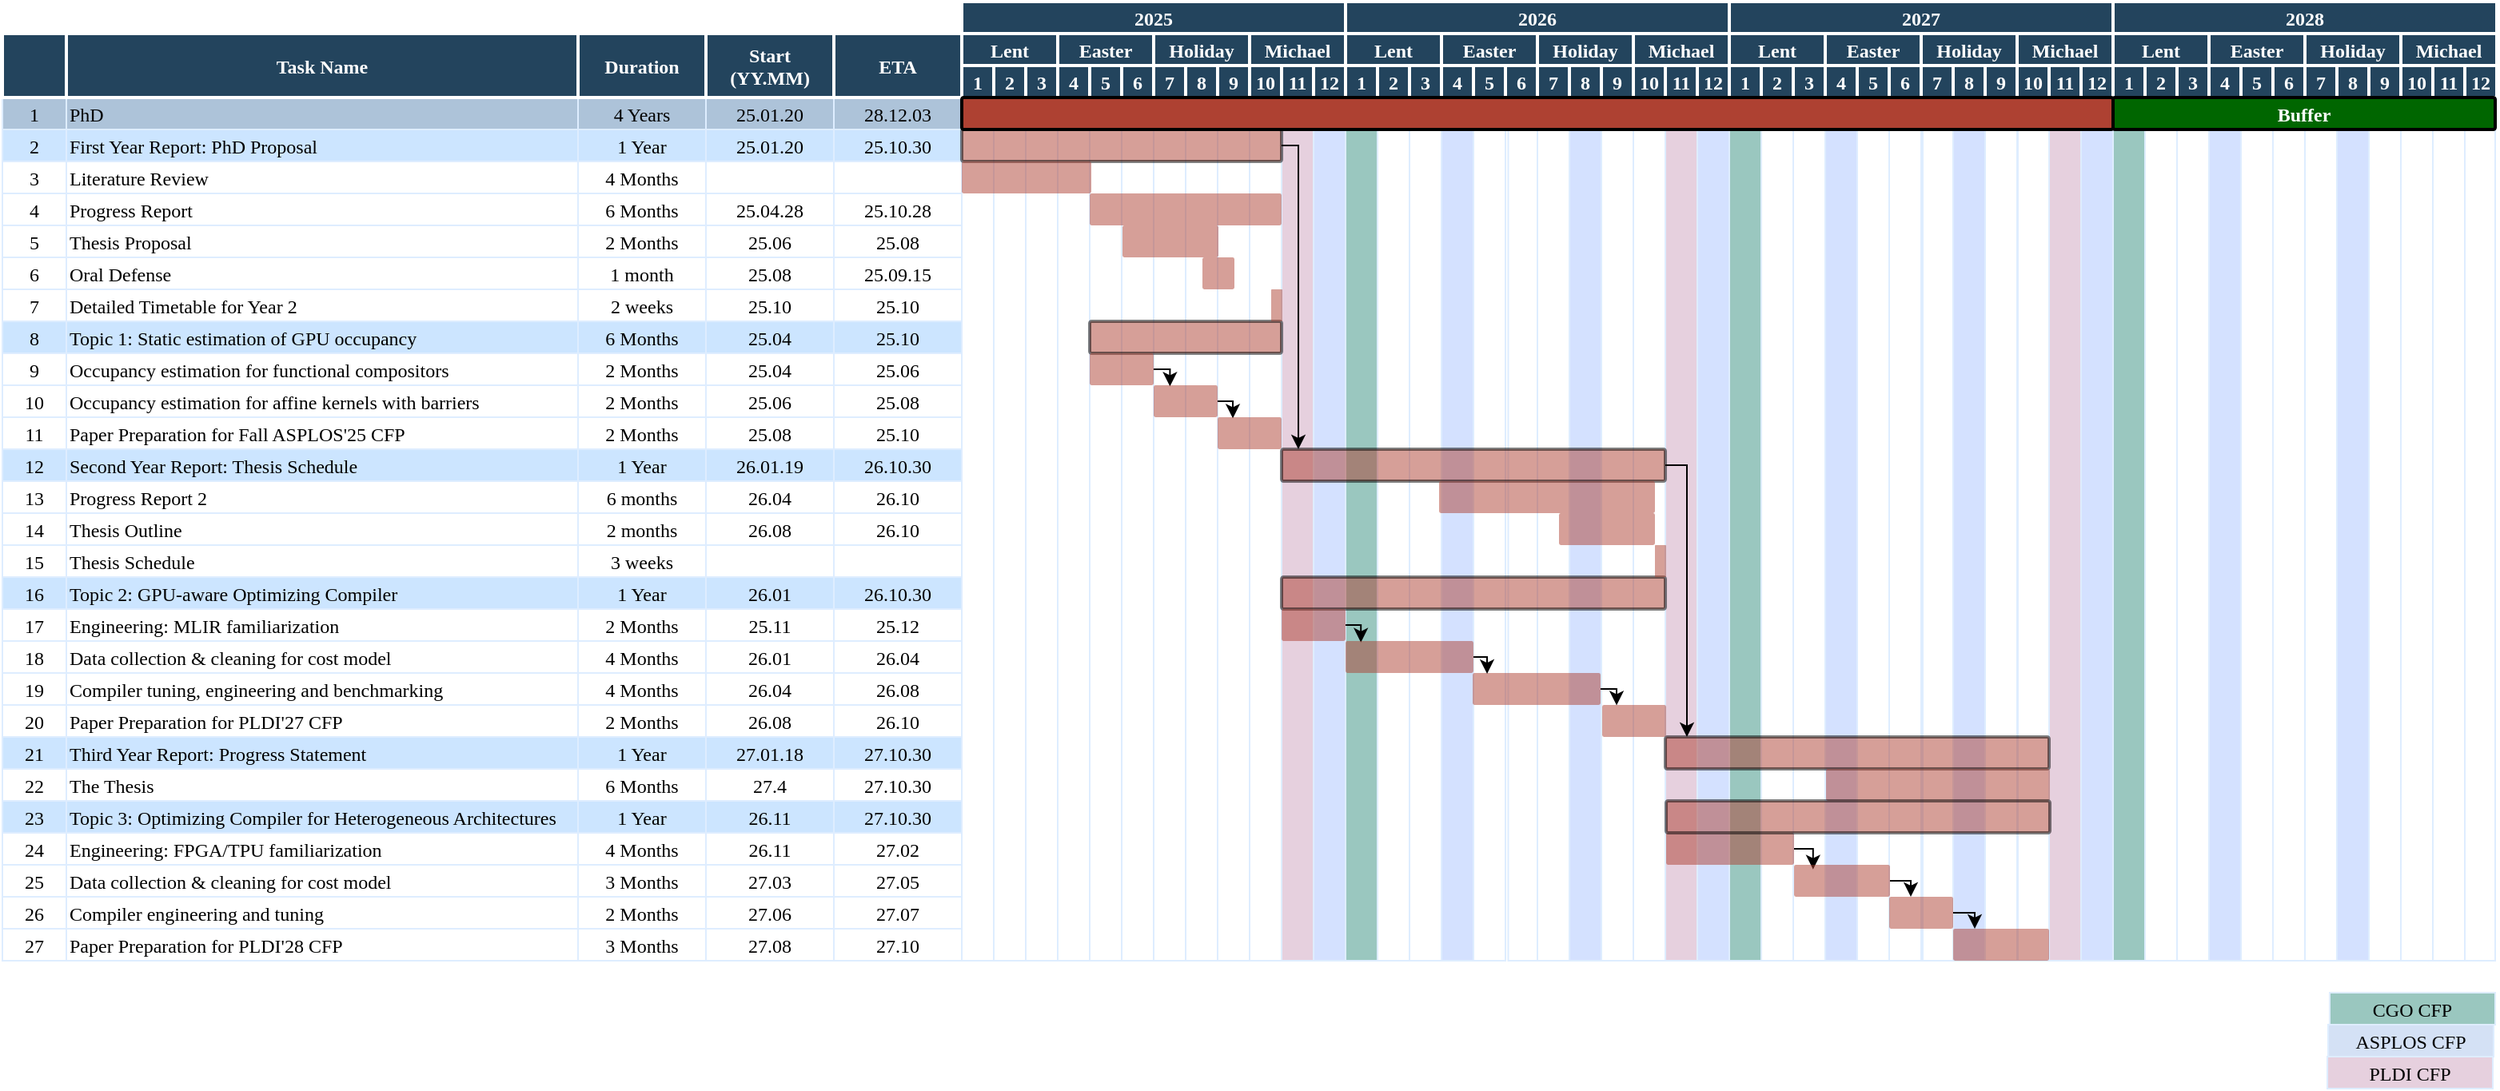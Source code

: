 <mxfile version="22.1.5" type="github">
  <diagram name="Page-1" id="8378b5f6-a2b2-b727-a746-972ab9d02e00">
    <mxGraphModel dx="2190" dy="1350" grid="1" gridSize="10" guides="1" tooltips="1" connect="0" arrows="1" fold="1" page="1" pageScale="1.5" pageWidth="1169" pageHeight="827" background="none" math="0" shadow="0">
      <root>
        <mxCell id="0" />
        <mxCell id="1" parent="0" />
        <mxCell id="1cEkrv7Ao01gGzmioIyL-587" value="" style="strokeColor=#DEEDFF;fontFamily=Times New Roman;" vertex="1" parent="1">
          <mxGeometry x="1347" y="380" width="20" height="540" as="geometry" />
        </mxCell>
        <mxCell id="1cEkrv7Ao01gGzmioIyL-431" value="" style="strokeColor=#DEEDFF;fontFamily=Times New Roman;" vertex="1" parent="1">
          <mxGeometry x="1326.5" y="380" width="20" height="540" as="geometry" />
        </mxCell>
        <mxCell id="1cEkrv7Ao01gGzmioIyL-586" value="" style="strokeColor=#DEEDFF;fontFamily=Times New Roman;" vertex="1" parent="1">
          <mxGeometry x="1287.5" y="380" width="20" height="540" as="geometry" />
        </mxCell>
        <mxCell id="1cEkrv7Ao01gGzmioIyL-544" value="" style="strokeColor=#DEEDFF;fontFamily=Times New Roman;" vertex="1" parent="1">
          <mxGeometry x="866.5" y="380" width="20" height="540" as="geometry" />
        </mxCell>
        <mxCell id="1cEkrv7Ao01gGzmioIyL-543" value="" style="strokeColor=#DEEDFF;fontFamily=Times New Roman;" vertex="1" parent="1">
          <mxGeometry x="1028.25" y="380" width="20" height="540" as="geometry" />
        </mxCell>
        <mxCell id="1cEkrv7Ao01gGzmioIyL-526" value="" style="strokeColor=#DEEDFF;fontFamily=Times New Roman;" vertex="1" parent="1">
          <mxGeometry x="1625.5" y="380" width="20" height="540" as="geometry" />
        </mxCell>
        <mxCell id="1cEkrv7Ao01gGzmioIyL-519" value="" style="strokeColor=#DEEDFF;fillColor=#E6D0DE;fontFamily=Times New Roman;" vertex="1" parent="1">
          <mxGeometry x="886.5" y="380" width="20" height="540" as="geometry" />
        </mxCell>
        <mxCell id="1cEkrv7Ao01gGzmioIyL-520" value="" style="strokeColor=#DEEDFF;fillColor=#E6D0DE;fontFamily=Times New Roman;" vertex="1" parent="1">
          <mxGeometry x="1126.5" y="380" width="20" height="540" as="geometry" />
        </mxCell>
        <mxCell id="1cEkrv7Ao01gGzmioIyL-521" value="" style="strokeColor=#DEEDFF;fillColor=#E6D0DE;fontFamily=Times New Roman;" vertex="1" parent="1">
          <mxGeometry x="1366.5" y="380" width="20" height="540" as="geometry" />
        </mxCell>
        <mxCell id="1cEkrv7Ao01gGzmioIyL-507" value="" style="strokeColor=#DEEDFF;fillColor=#D4E1FF;fontFamily=Times New Roman;" vertex="1" parent="1">
          <mxGeometry x="906.5" y="380" width="20" height="540" as="geometry" />
        </mxCell>
        <mxCell id="1cEkrv7Ao01gGzmioIyL-437" value="" style="strokeColor=#DEEDFF;fontFamily=Times New Roman;" vertex="1" parent="1">
          <mxGeometry x="1606.5" y="380" width="20" height="540" as="geometry" />
        </mxCell>
        <mxCell id="1cEkrv7Ao01gGzmioIyL-438" value="" style="strokeColor=#DEEDFF;fontFamily=Times New Roman;" vertex="1" parent="1">
          <mxGeometry x="1586.5" y="380" width="20" height="540" as="geometry" />
        </mxCell>
        <mxCell id="1cEkrv7Ao01gGzmioIyL-439" value="" style="strokeColor=#DEEDFF;fontFamily=Times New Roman;" vertex="1" parent="1">
          <mxGeometry x="1566.5" y="380" width="20" height="540" as="geometry" />
        </mxCell>
        <mxCell id="1cEkrv7Ao01gGzmioIyL-440" value="" style="strokeColor=#DEEDFF;fontFamily=Times New Roman;" vertex="1" parent="1">
          <mxGeometry x="1526.5" y="380" width="20" height="540" as="geometry" />
        </mxCell>
        <mxCell id="1cEkrv7Ao01gGzmioIyL-441" value="" style="strokeColor=#DEEDFF;fontFamily=Times New Roman;" vertex="1" parent="1">
          <mxGeometry x="1506.5" y="380" width="20" height="540" as="geometry" />
        </mxCell>
        <mxCell id="1cEkrv7Ao01gGzmioIyL-442" value="" style="strokeColor=#DEEDFF;fontFamily=Times New Roman;" vertex="1" parent="1">
          <mxGeometry x="1486.5" y="380" width="20" height="540" as="geometry" />
        </mxCell>
        <mxCell id="1cEkrv7Ao01gGzmioIyL-443" value="" style="strokeColor=#DEEDFF;fontFamily=Times New Roman;" vertex="1" parent="1">
          <mxGeometry x="1446.5" y="380" width="20" height="540" as="geometry" />
        </mxCell>
        <mxCell id="1cEkrv7Ao01gGzmioIyL-444" value="" style="strokeColor=#DEEDFF;fontFamily=Times New Roman;" vertex="1" parent="1">
          <mxGeometry x="1426.5" y="380" width="20" height="540" as="geometry" />
        </mxCell>
        <mxCell id="1cEkrv7Ao01gGzmioIyL-432" value="" style="strokeColor=#DEEDFF;fontFamily=Times New Roman;" vertex="1" parent="1">
          <mxGeometry x="1236.5" y="350.0" width="20" height="520" as="geometry" />
        </mxCell>
        <mxCell id="1cEkrv7Ao01gGzmioIyL-433" value="" style="strokeColor=#DEEDFF;fontFamily=Times New Roman;" vertex="1" parent="1">
          <mxGeometry x="1266.5" y="380" width="20" height="540" as="geometry" />
        </mxCell>
        <mxCell id="1cEkrv7Ao01gGzmioIyL-434" value="" style="strokeColor=#DEEDFF;fontFamily=Times New Roman;" vertex="1" parent="1">
          <mxGeometry x="1246.5" y="380" width="20" height="540" as="geometry" />
        </mxCell>
        <mxCell id="1cEkrv7Ao01gGzmioIyL-435" value="" style="strokeColor=#DEEDFF;fontFamily=Times New Roman;" vertex="1" parent="1">
          <mxGeometry x="1206.5" y="380" width="20" height="540" as="geometry" />
        </mxCell>
        <mxCell id="1cEkrv7Ao01gGzmioIyL-436" value="" style="strokeColor=#DEEDFF;fontFamily=Times New Roman;" vertex="1" parent="1">
          <mxGeometry x="1186.5" y="380" width="20" height="540" as="geometry" />
        </mxCell>
        <mxCell id="1cEkrv7Ao01gGzmioIyL-422" value="" style="strokeColor=#DEEDFF;fontFamily=Times New Roman;" vertex="1" parent="1">
          <mxGeometry x="1106.5" y="380" width="20" height="540" as="geometry" />
        </mxCell>
        <mxCell id="1cEkrv7Ao01gGzmioIyL-423" value="" style="strokeColor=#DEEDFF;fontFamily=Times New Roman;" vertex="1" parent="1">
          <mxGeometry x="1086.5" y="380" width="20" height="540" as="geometry" />
        </mxCell>
        <mxCell id="1cEkrv7Ao01gGzmioIyL-424" value="" style="strokeColor=#DEEDFF;fontFamily=Times New Roman;" vertex="1" parent="1">
          <mxGeometry x="1046.5" y="380" width="20" height="540" as="geometry" />
        </mxCell>
        <mxCell id="1cEkrv7Ao01gGzmioIyL-426" value="" style="strokeColor=#DEEDFF;fontFamily=Times New Roman;" vertex="1" parent="1">
          <mxGeometry x="1006.5" y="380" width="20" height="540" as="geometry" />
        </mxCell>
        <mxCell id="1cEkrv7Ao01gGzmioIyL-427" value="" style="strokeColor=#DEEDFF;fontFamily=Times New Roman;" vertex="1" parent="1">
          <mxGeometry x="966.5" y="380" width="20" height="540" as="geometry" />
        </mxCell>
        <mxCell id="1cEkrv7Ao01gGzmioIyL-428" value="" style="strokeColor=#DEEDFF;fontFamily=Times New Roman;" vertex="1" parent="1">
          <mxGeometry x="946.5" y="380" width="20" height="540" as="geometry" />
        </mxCell>
        <mxCell id="1cEkrv7Ao01gGzmioIyL-418" value="" style="strokeColor=#DEEDFF;fontFamily=Times New Roman;" vertex="1" parent="1">
          <mxGeometry x="846.5" y="380" width="20" height="540" as="geometry" />
        </mxCell>
        <mxCell id="1cEkrv7Ao01gGzmioIyL-419" value="" style="strokeColor=#DEEDFF;fontFamily=Times New Roman;" vertex="1" parent="1">
          <mxGeometry x="826.5" y="380" width="20" height="540" as="geometry" />
        </mxCell>
        <mxCell id="1cEkrv7Ao01gGzmioIyL-420" value="" style="strokeColor=#DEEDFF;fontFamily=Times New Roman;" vertex="1" parent="1">
          <mxGeometry x="806.5" y="380" width="20" height="540" as="geometry" />
        </mxCell>
        <mxCell id="1cEkrv7Ao01gGzmioIyL-414" value="" style="strokeColor=#DEEDFF;fontFamily=Times New Roman;" vertex="1" parent="1">
          <mxGeometry x="786.5" y="380" width="20" height="540" as="geometry" />
        </mxCell>
        <mxCell id="1cEkrv7Ao01gGzmioIyL-413" value="" style="strokeColor=#DEEDFF;fontFamily=Times New Roman;" vertex="1" parent="1">
          <mxGeometry x="766.5" y="380" width="20" height="540" as="geometry" />
        </mxCell>
        <mxCell id="1cEkrv7Ao01gGzmioIyL-412" value="" style="strokeColor=#DEEDFF;fontFamily=Times New Roman;" vertex="1" parent="1">
          <mxGeometry x="746.5" y="380" width="20" height="540" as="geometry" />
        </mxCell>
        <mxCell id="1cEkrv7Ao01gGzmioIyL-411" value="" style="strokeColor=#DEEDFF;fontFamily=Times New Roman;" vertex="1" parent="1">
          <mxGeometry x="726.5" y="380" width="20" height="540" as="geometry" />
        </mxCell>
        <mxCell id="1cEkrv7Ao01gGzmioIyL-410" value="" style="strokeColor=#DEEDFF;fontFamily=Times New Roman;" vertex="1" parent="1">
          <mxGeometry x="706.5" y="380" width="20" height="540" as="geometry" />
        </mxCell>
        <mxCell id="1cEkrv7Ao01gGzmioIyL-393" value="" style="strokeColor=#DEEDFF;fillColor=#D4E1FF;fontFamily=Times New Roman;" vertex="1" parent="1">
          <mxGeometry x="1546.5" y="380" width="20" height="540" as="geometry" />
        </mxCell>
        <mxCell id="1cEkrv7Ao01gGzmioIyL-394" value="" style="strokeColor=#DEEDFF;fillColor=#D4E1FF;fontFamily=Times New Roman;" vertex="1" parent="1">
          <mxGeometry x="1466.5" y="380" width="20" height="540" as="geometry" />
        </mxCell>
        <mxCell id="1cEkrv7Ao01gGzmioIyL-395" value="" style="strokeColor=#DEEDFF;fillColor=#9AC7BF;fontFamily=Times New Roman;" vertex="1" parent="1">
          <mxGeometry x="1406.5" y="380" width="20" height="540" as="geometry" />
        </mxCell>
        <mxCell id="1cEkrv7Ao01gGzmioIyL-385" value="" style="strokeColor=#DEEDFF;fillColor=#D4E1FF;fontFamily=Times New Roman;" vertex="1" parent="1">
          <mxGeometry x="1386.5" y="380" width="20" height="540" as="geometry" />
        </mxCell>
        <mxCell id="1cEkrv7Ao01gGzmioIyL-386" value="" style="strokeColor=#DEEDFF;fillColor=#D4E1FF;fontFamily=Times New Roman;" vertex="1" parent="1">
          <mxGeometry x="1306.5" y="380" width="20" height="540" as="geometry" />
        </mxCell>
        <mxCell id="1cEkrv7Ao01gGzmioIyL-387" value="" style="strokeColor=#DEEDFF;fillColor=#D4E1FF;fontFamily=Times New Roman;" vertex="1" parent="1">
          <mxGeometry x="1226.5" y="380" width="20" height="540" as="geometry" />
        </mxCell>
        <mxCell id="1cEkrv7Ao01gGzmioIyL-388" value="" style="strokeColor=#DEEDFF;fillColor=#9AC7BF;fontFamily=Times New Roman;" vertex="1" parent="1">
          <mxGeometry x="1166.5" y="380" width="20" height="540" as="geometry" />
        </mxCell>
        <mxCell id="1cEkrv7Ao01gGzmioIyL-383" value="" style="strokeColor=#DEEDFF;fillColor=#D4E1FF;fontFamily=Times New Roman;" vertex="1" parent="1">
          <mxGeometry x="1146.5" y="380" width="20" height="540" as="geometry" />
        </mxCell>
        <mxCell id="1cEkrv7Ao01gGzmioIyL-379" value="" style="strokeColor=#DEEDFF;fillColor=#D4E1FF;fontFamily=Times New Roman;" vertex="1" parent="1">
          <mxGeometry x="1066.5" y="380" width="20" height="540" as="geometry" />
        </mxCell>
        <mxCell id="1cEkrv7Ao01gGzmioIyL-378" value="" style="strokeColor=#DEEDFF;fillColor=#D4E1FF;fontFamily=Times New Roman;" vertex="1" parent="1">
          <mxGeometry x="986.5" y="380" width="20" height="540" as="geometry" />
        </mxCell>
        <mxCell id="1cEkrv7Ao01gGzmioIyL-356" value="1" style="fillColor=#23445D;strokeColor=#FFFFFF;strokeWidth=2;fontColor=#FFFFFF;fontStyle=1;fontFamily=Times New Roman;" vertex="1" parent="1">
          <mxGeometry x="1406.5" y="360.0" width="20" height="20" as="geometry" />
        </mxCell>
        <mxCell id="1cEkrv7Ao01gGzmioIyL-357" value="2" style="fillColor=#23445D;strokeColor=#FFFFFF;strokeWidth=2;fontColor=#FFFFFF;fontStyle=1;fontFamily=Times New Roman;" vertex="1" parent="1">
          <mxGeometry x="1426.5" y="360.0" width="20" height="20" as="geometry" />
        </mxCell>
        <mxCell id="1cEkrv7Ao01gGzmioIyL-358" value="3" style="fillColor=#23445D;strokeColor=#FFFFFF;strokeWidth=2;fontColor=#FFFFFF;fontStyle=1;fontFamily=Times New Roman;" vertex="1" parent="1">
          <mxGeometry x="1446.5" y="360.0" width="20" height="20" as="geometry" />
        </mxCell>
        <mxCell id="1cEkrv7Ao01gGzmioIyL-359" value="4" style="fillColor=#23445D;strokeColor=#FFFFFF;strokeWidth=2;fontColor=#FFFFFF;fontStyle=1;fontFamily=Times New Roman;" vertex="1" parent="1">
          <mxGeometry x="1466.5" y="360.0" width="20" height="20" as="geometry" />
        </mxCell>
        <mxCell id="1cEkrv7Ao01gGzmioIyL-360" value="5" style="fillColor=#23445D;strokeColor=#FFFFFF;strokeWidth=2;fontColor=#FFFFFF;fontStyle=1;fontFamily=Times New Roman;" vertex="1" parent="1">
          <mxGeometry x="1486.5" y="360.0" width="20" height="20" as="geometry" />
        </mxCell>
        <mxCell id="1cEkrv7Ao01gGzmioIyL-361" value="6" style="fillColor=#23445D;strokeColor=#FFFFFF;strokeWidth=2;fontColor=#FFFFFF;fontStyle=1;fontFamily=Times New Roman;" vertex="1" parent="1">
          <mxGeometry x="1506.5" y="360.0" width="20" height="20" as="geometry" />
        </mxCell>
        <mxCell id="1cEkrv7Ao01gGzmioIyL-362" value="7" style="fillColor=#23445D;strokeColor=#FFFFFF;strokeWidth=2;fontColor=#FFFFFF;fontStyle=1;fontFamily=Times New Roman;" vertex="1" parent="1">
          <mxGeometry x="1526.5" y="360.0" width="20" height="20" as="geometry" />
        </mxCell>
        <mxCell id="1cEkrv7Ao01gGzmioIyL-363" value="8" style="fillColor=#23445D;strokeColor=#FFFFFF;strokeWidth=2;fontColor=#FFFFFF;fontStyle=1;fontFamily=Times New Roman;" vertex="1" parent="1">
          <mxGeometry x="1546.5" y="360.0" width="20" height="20" as="geometry" />
        </mxCell>
        <mxCell id="1cEkrv7Ao01gGzmioIyL-364" value="9" style="fillColor=#23445D;strokeColor=#FFFFFF;strokeWidth=2;fontColor=#FFFFFF;fontStyle=1;fontFamily=Times New Roman;" vertex="1" parent="1">
          <mxGeometry x="1566.5" y="360.0" width="20" height="20" as="geometry" />
        </mxCell>
        <mxCell id="1cEkrv7Ao01gGzmioIyL-365" value="10" style="fillColor=#23445D;strokeColor=#FFFFFF;strokeWidth=2;fontColor=#FFFFFF;fontStyle=1;fontFamily=Times New Roman;" vertex="1" parent="1">
          <mxGeometry x="1586.5" y="360.0" width="20" height="20" as="geometry" />
        </mxCell>
        <mxCell id="1cEkrv7Ao01gGzmioIyL-366" value="11" style="fillColor=#23445D;strokeColor=#FFFFFF;strokeWidth=2;fontColor=#FFFFFF;fontStyle=1;fontFamily=Times New Roman;" vertex="1" parent="1">
          <mxGeometry x="1606.5" y="360.0" width="20" height="20" as="geometry" />
        </mxCell>
        <mxCell id="1cEkrv7Ao01gGzmioIyL-367" value="12" style="fillColor=#23445D;strokeColor=#FFFFFF;strokeWidth=2;fontColor=#FFFFFF;fontStyle=1;fontFamily=Times New Roman;" vertex="1" parent="1">
          <mxGeometry x="1626.5" y="360.0" width="20" height="20" as="geometry" />
        </mxCell>
        <mxCell id="1cEkrv7Ao01gGzmioIyL-368" value="Michael" style="fillColor=#23445D;strokeColor=#FFFFFF;strokeWidth=2;fontColor=#FFFFFF;fontStyle=1;fontFamily=Times New Roman;" vertex="1" parent="1">
          <mxGeometry x="1586.5" y="340" width="60" height="20" as="geometry" />
        </mxCell>
        <mxCell id="1cEkrv7Ao01gGzmioIyL-369" value="Easter" style="fillColor=#23445D;strokeColor=#FFFFFF;strokeWidth=2;fontColor=#FFFFFF;fontStyle=1;fontFamily=Times New Roman;" vertex="1" parent="1">
          <mxGeometry x="1466.5" y="340" width="60" height="20" as="geometry" />
        </mxCell>
        <mxCell id="1cEkrv7Ao01gGzmioIyL-370" value="Lent" style="fillColor=#23445D;strokeColor=#FFFFFF;strokeWidth=2;fontColor=#FFFFFF;fontStyle=1;fontFamily=Times New Roman;" vertex="1" parent="1">
          <mxGeometry x="1406.5" y="340" width="60" height="20" as="geometry" />
        </mxCell>
        <mxCell id="1cEkrv7Ao01gGzmioIyL-371" value="Holiday" style="fillColor=#23445D;strokeColor=#FFFFFF;strokeWidth=2;fontColor=#FFFFFF;fontStyle=1;fontFamily=Times New Roman;" vertex="1" parent="1">
          <mxGeometry x="1526.5" y="340" width="60" height="20" as="geometry" />
        </mxCell>
        <mxCell id="1cEkrv7Ao01gGzmioIyL-372" value="2028" style="fillColor=#23445D;strokeColor=#FFFFFF;strokeWidth=2;fontColor=#FFFFFF;fontStyle=1;fontFamily=Times New Roman;" vertex="1" parent="1">
          <mxGeometry x="1406.5" y="320" width="240" height="20" as="geometry" />
        </mxCell>
        <mxCell id="1cEkrv7Ao01gGzmioIyL-287" value="1" style="fillColor=#23445D;strokeColor=#FFFFFF;strokeWidth=2;fontColor=#FFFFFF;fontStyle=1;fontFamily=Times New Roman;" vertex="1" parent="1">
          <mxGeometry x="926.5" y="360.0" width="20" height="20" as="geometry" />
        </mxCell>
        <mxCell id="1cEkrv7Ao01gGzmioIyL-288" value="2" style="fillColor=#23445D;strokeColor=#FFFFFF;strokeWidth=2;fontColor=#FFFFFF;fontStyle=1;fontFamily=Times New Roman;" vertex="1" parent="1">
          <mxGeometry x="946.5" y="360.0" width="20" height="20" as="geometry" />
        </mxCell>
        <mxCell id="1cEkrv7Ao01gGzmioIyL-289" value="3" style="fillColor=#23445D;strokeColor=#FFFFFF;strokeWidth=2;fontColor=#FFFFFF;fontStyle=1;fontFamily=Times New Roman;" vertex="1" parent="1">
          <mxGeometry x="966.5" y="360.0" width="20" height="20" as="geometry" />
        </mxCell>
        <mxCell id="1cEkrv7Ao01gGzmioIyL-290" value="4" style="fillColor=#23445D;strokeColor=#FFFFFF;strokeWidth=2;fontColor=#FFFFFF;fontStyle=1;fontFamily=Times New Roman;" vertex="1" parent="1">
          <mxGeometry x="986.5" y="360.0" width="20" height="20" as="geometry" />
        </mxCell>
        <mxCell id="1cEkrv7Ao01gGzmioIyL-291" value="5" style="fillColor=#23445D;strokeColor=#FFFFFF;strokeWidth=2;fontColor=#FFFFFF;fontStyle=1;fontFamily=Times New Roman;" vertex="1" parent="1">
          <mxGeometry x="1006.5" y="360.0" width="20" height="20" as="geometry" />
        </mxCell>
        <mxCell id="1cEkrv7Ao01gGzmioIyL-292" value="6" style="fillColor=#23445D;strokeColor=#FFFFFF;strokeWidth=2;fontColor=#FFFFFF;fontStyle=1;fontFamily=Times New Roman;" vertex="1" parent="1">
          <mxGeometry x="1026.5" y="360.0" width="20" height="20" as="geometry" />
        </mxCell>
        <mxCell id="1cEkrv7Ao01gGzmioIyL-293" value="7" style="fillColor=#23445D;strokeColor=#FFFFFF;strokeWidth=2;fontColor=#FFFFFF;fontStyle=1;fontFamily=Times New Roman;" vertex="1" parent="1">
          <mxGeometry x="1046.5" y="360.0" width="20" height="20" as="geometry" />
        </mxCell>
        <mxCell id="1cEkrv7Ao01gGzmioIyL-294" value="8" style="fillColor=#23445D;strokeColor=#FFFFFF;strokeWidth=2;fontColor=#FFFFFF;fontStyle=1;fontFamily=Times New Roman;" vertex="1" parent="1">
          <mxGeometry x="1066.5" y="360.0" width="20" height="20" as="geometry" />
        </mxCell>
        <mxCell id="1cEkrv7Ao01gGzmioIyL-295" value="9" style="fillColor=#23445D;strokeColor=#FFFFFF;strokeWidth=2;fontColor=#FFFFFF;fontStyle=1;fontFamily=Times New Roman;" vertex="1" parent="1">
          <mxGeometry x="1086.5" y="360.0" width="20" height="20" as="geometry" />
        </mxCell>
        <mxCell id="1cEkrv7Ao01gGzmioIyL-296" value="10" style="fillColor=#23445D;strokeColor=#FFFFFF;strokeWidth=2;fontColor=#FFFFFF;fontStyle=1;fontFamily=Times New Roman;" vertex="1" parent="1">
          <mxGeometry x="1106.5" y="360.0" width="20" height="20" as="geometry" />
        </mxCell>
        <mxCell id="1cEkrv7Ao01gGzmioIyL-297" value="11" style="fillColor=#23445D;strokeColor=#FFFFFF;strokeWidth=2;fontColor=#FFFFFF;fontStyle=1;fontFamily=Times New Roman;" vertex="1" parent="1">
          <mxGeometry x="1126.5" y="360.0" width="20" height="20" as="geometry" />
        </mxCell>
        <mxCell id="1cEkrv7Ao01gGzmioIyL-298" value="12" style="fillColor=#23445D;strokeColor=#FFFFFF;strokeWidth=2;fontColor=#FFFFFF;fontStyle=1;fontFamily=Times New Roman;" vertex="1" parent="1">
          <mxGeometry x="1146.5" y="360.0" width="20" height="20" as="geometry" />
        </mxCell>
        <mxCell id="1cEkrv7Ao01gGzmioIyL-299" value="Michael" style="fillColor=#23445D;strokeColor=#FFFFFF;strokeWidth=2;fontColor=#FFFFFF;fontStyle=1;fontFamily=Times New Roman;" vertex="1" parent="1">
          <mxGeometry x="1106.5" y="340" width="60" height="20" as="geometry" />
        </mxCell>
        <mxCell id="1cEkrv7Ao01gGzmioIyL-300" value="Easter" style="fillColor=#23445D;strokeColor=#FFFFFF;strokeWidth=2;fontColor=#FFFFFF;fontStyle=1;fontFamily=Times New Roman;" vertex="1" parent="1">
          <mxGeometry x="986.5" y="340" width="60" height="20" as="geometry" />
        </mxCell>
        <mxCell id="1cEkrv7Ao01gGzmioIyL-301" value="Lent" style="fillColor=#23445D;strokeColor=#FFFFFF;strokeWidth=2;fontColor=#FFFFFF;fontStyle=1;fontFamily=Times New Roman;" vertex="1" parent="1">
          <mxGeometry x="926.5" y="340" width="60" height="20" as="geometry" />
        </mxCell>
        <mxCell id="1cEkrv7Ao01gGzmioIyL-302" value="Holiday" style="fillColor=#23445D;strokeColor=#FFFFFF;strokeWidth=2;fontColor=#FFFFFF;fontStyle=1;fontFamily=Times New Roman;" vertex="1" parent="1">
          <mxGeometry x="1046.5" y="340" width="60" height="20" as="geometry" />
        </mxCell>
        <mxCell id="1cEkrv7Ao01gGzmioIyL-303" value="2026" style="fillColor=#23445D;strokeColor=#FFFFFF;strokeWidth=2;fontColor=#FFFFFF;fontStyle=1;fontFamily=Times New Roman;" vertex="1" parent="1">
          <mxGeometry x="926.5" y="320" width="240" height="20" as="geometry" />
        </mxCell>
        <mxCell id="1cEkrv7Ao01gGzmioIyL-321" value="1" style="fillColor=#23445D;strokeColor=#FFFFFF;strokeWidth=2;fontColor=#FFFFFF;fontStyle=1;fontFamily=Times New Roman;" vertex="1" parent="1">
          <mxGeometry x="1166.5" y="360.0" width="20" height="20" as="geometry" />
        </mxCell>
        <mxCell id="1cEkrv7Ao01gGzmioIyL-322" value="2" style="fillColor=#23445D;strokeColor=#FFFFFF;strokeWidth=2;fontColor=#FFFFFF;fontStyle=1;fontFamily=Times New Roman;" vertex="1" parent="1">
          <mxGeometry x="1186.5" y="360.0" width="20" height="20" as="geometry" />
        </mxCell>
        <mxCell id="1cEkrv7Ao01gGzmioIyL-323" value="3" style="fillColor=#23445D;strokeColor=#FFFFFF;strokeWidth=2;fontColor=#FFFFFF;fontStyle=1;fontFamily=Times New Roman;" vertex="1" parent="1">
          <mxGeometry x="1206.5" y="360.0" width="20" height="20" as="geometry" />
        </mxCell>
        <mxCell id="1cEkrv7Ao01gGzmioIyL-324" value="4" style="fillColor=#23445D;strokeColor=#FFFFFF;strokeWidth=2;fontColor=#FFFFFF;fontStyle=1;fontFamily=Times New Roman;" vertex="1" parent="1">
          <mxGeometry x="1226.5" y="360.0" width="20" height="20" as="geometry" />
        </mxCell>
        <mxCell id="1cEkrv7Ao01gGzmioIyL-325" value="5" style="fillColor=#23445D;strokeColor=#FFFFFF;strokeWidth=2;fontColor=#FFFFFF;fontStyle=1;fontFamily=Times New Roman;" vertex="1" parent="1">
          <mxGeometry x="1246.5" y="360.0" width="20" height="20" as="geometry" />
        </mxCell>
        <mxCell id="1cEkrv7Ao01gGzmioIyL-326" value="6" style="fillColor=#23445D;strokeColor=#FFFFFF;strokeWidth=2;fontColor=#FFFFFF;fontStyle=1;fontFamily=Times New Roman;" vertex="1" parent="1">
          <mxGeometry x="1266.5" y="360.0" width="20" height="20" as="geometry" />
        </mxCell>
        <mxCell id="1cEkrv7Ao01gGzmioIyL-327" value="7" style="fillColor=#23445D;strokeColor=#FFFFFF;strokeWidth=2;fontColor=#FFFFFF;fontStyle=1;fontFamily=Times New Roman;" vertex="1" parent="1">
          <mxGeometry x="1286.5" y="360.0" width="20" height="20" as="geometry" />
        </mxCell>
        <mxCell id="1cEkrv7Ao01gGzmioIyL-328" value="8" style="fillColor=#23445D;strokeColor=#FFFFFF;strokeWidth=2;fontColor=#FFFFFF;fontStyle=1;fontFamily=Times New Roman;" vertex="1" parent="1">
          <mxGeometry x="1306.5" y="360.0" width="20" height="20" as="geometry" />
        </mxCell>
        <mxCell id="1cEkrv7Ao01gGzmioIyL-329" value="9" style="fillColor=#23445D;strokeColor=#FFFFFF;strokeWidth=2;fontColor=#FFFFFF;fontStyle=1;fontFamily=Times New Roman;" vertex="1" parent="1">
          <mxGeometry x="1326.5" y="360.0" width="20" height="20" as="geometry" />
        </mxCell>
        <mxCell id="1cEkrv7Ao01gGzmioIyL-330" value="10" style="fillColor=#23445D;strokeColor=#FFFFFF;strokeWidth=2;fontColor=#FFFFFF;fontStyle=1;fontFamily=Times New Roman;" vertex="1" parent="1">
          <mxGeometry x="1346.5" y="360.0" width="20" height="20" as="geometry" />
        </mxCell>
        <mxCell id="1cEkrv7Ao01gGzmioIyL-331" value="11" style="fillColor=#23445D;strokeColor=#FFFFFF;strokeWidth=2;fontColor=#FFFFFF;fontStyle=1;fontFamily=Times New Roman;" vertex="1" parent="1">
          <mxGeometry x="1366.5" y="360.0" width="20" height="20" as="geometry" />
        </mxCell>
        <mxCell id="1cEkrv7Ao01gGzmioIyL-332" value="12" style="fillColor=#23445D;strokeColor=#FFFFFF;strokeWidth=2;fontColor=#FFFFFF;fontStyle=1;fontFamily=Times New Roman;" vertex="1" parent="1">
          <mxGeometry x="1386.5" y="360.0" width="20" height="20" as="geometry" />
        </mxCell>
        <mxCell id="1cEkrv7Ao01gGzmioIyL-333" value="Michael" style="fillColor=#23445D;strokeColor=#FFFFFF;strokeWidth=2;fontColor=#FFFFFF;fontStyle=1;fontFamily=Times New Roman;" vertex="1" parent="1">
          <mxGeometry x="1346.5" y="340" width="60" height="20" as="geometry" />
        </mxCell>
        <mxCell id="1cEkrv7Ao01gGzmioIyL-334" value="Easter" style="fillColor=#23445D;strokeColor=#FFFFFF;strokeWidth=2;fontColor=#FFFFFF;fontStyle=1;fontFamily=Times New Roman;" vertex="1" parent="1">
          <mxGeometry x="1226.5" y="340" width="60" height="20" as="geometry" />
        </mxCell>
        <mxCell id="1cEkrv7Ao01gGzmioIyL-335" value="Lent" style="fillColor=#23445D;strokeColor=#FFFFFF;strokeWidth=2;fontColor=#FFFFFF;fontStyle=1;fontFamily=Times New Roman;" vertex="1" parent="1">
          <mxGeometry x="1166.5" y="340" width="60" height="20" as="geometry" />
        </mxCell>
        <mxCell id="1cEkrv7Ao01gGzmioIyL-336" value="Holiday" style="fillColor=#23445D;strokeColor=#FFFFFF;strokeWidth=2;fontColor=#FFFFFF;fontStyle=1;fontFamily=Times New Roman;" vertex="1" parent="1">
          <mxGeometry x="1286.5" y="340" width="60" height="20" as="geometry" />
        </mxCell>
        <mxCell id="1cEkrv7Ao01gGzmioIyL-337" value="2027" style="fillColor=#23445D;strokeColor=#FFFFFF;strokeWidth=2;fontColor=#FFFFFF;fontStyle=1;fontFamily=Times New Roman;" vertex="1" parent="1">
          <mxGeometry x="1166.5" y="320" width="240" height="20" as="geometry" />
        </mxCell>
        <mxCell id="63" value="1" style="strokeColor=#DEEDFF;fillColor=#ADC3D9;fontFamily=Times New Roman;" parent="1" vertex="1">
          <mxGeometry x="86.5" y="380" width="40" height="20" as="geometry" />
        </mxCell>
        <mxCell id="64" value="PhD " style="align=left;strokeColor=#DEEDFF;fillColor=#ADC3D9;fontFamily=Times New Roman;" parent="1" vertex="1">
          <mxGeometry x="126.5" y="380" width="320" height="20" as="geometry" />
        </mxCell>
        <mxCell id="65" value="4 Years" style="strokeColor=#DEEDFF;fillColor=#ADC3D9;fontFamily=Times New Roman;" parent="1" vertex="1">
          <mxGeometry x="446.5" y="380" width="80.0" height="20" as="geometry" />
        </mxCell>
        <mxCell id="66" value="25.01.20" style="strokeColor=#DEEDFF;fillColor=#ADC3D9;fontFamily=Times New Roman;" parent="1" vertex="1">
          <mxGeometry x="526.5" y="380" width="80.0" height="20" as="geometry" />
        </mxCell>
        <mxCell id="67" value="28.12.03" style="strokeColor=#DEEDFF;fillColor=#ADC3D9;fontFamily=Times New Roman;" parent="1" vertex="1">
          <mxGeometry x="606.5" y="380.0" width="80.0" height="20" as="geometry" />
        </mxCell>
        <mxCell id="68" value="" style="strokeColor=#DEEDFF;fontFamily=Times New Roman;" parent="1" vertex="1">
          <mxGeometry x="686.5" y="380" width="20" height="540" as="geometry" />
        </mxCell>
        <mxCell id="69" value="2" style="strokeColor=#DEEDFF;fillColor=#CCE5FF;fontFamily=Times New Roman;" parent="1" vertex="1">
          <mxGeometry x="86.5" y="400.0" width="40" height="20" as="geometry" />
        </mxCell>
        <mxCell id="74" value="3" style="strokeColor=#DEEDFF;fontFamily=Times New Roman;" parent="1" vertex="1">
          <mxGeometry x="86.5" y="420.0" width="40" height="20" as="geometry" />
        </mxCell>
        <mxCell id="79" value="4" style="strokeColor=#DEEDFF;fontFamily=Times New Roman;" parent="1" vertex="1">
          <mxGeometry x="86.5" y="440.0" width="40" height="20" as="geometry" />
        </mxCell>
        <mxCell id="84" value="5" style="strokeColor=#DEEDFF;fontFamily=Times New Roman;" parent="1" vertex="1">
          <mxGeometry x="86.5" y="460.0" width="40" height="20" as="geometry" />
        </mxCell>
        <mxCell id="89" value="6" style="strokeColor=#DEEDFF;fontFamily=Times New Roman;" parent="1" vertex="1">
          <mxGeometry x="86.5" y="480.0" width="40" height="20" as="geometry" />
        </mxCell>
        <mxCell id="91" value="" style="strokeColor=#DEEDFF;fontFamily=Times New Roman;" parent="1" vertex="1">
          <mxGeometry x="416.5" y="650.0" width="80.0" height="20" as="geometry" />
        </mxCell>
        <mxCell id="92" value="" style="strokeColor=#DEEDFF;fontFamily=Times New Roman;" parent="1" vertex="1">
          <mxGeometry x="496.5" y="650.0" width="80.0" height="20" as="geometry" />
        </mxCell>
        <mxCell id="93" value="" style="strokeColor=#DEEDFF;fontFamily=Times New Roman;" parent="1" vertex="1">
          <mxGeometry x="576.5" y="650.0" width="80.0" height="20" as="geometry" />
        </mxCell>
        <mxCell id="94" value="7" style="strokeColor=#DEEDFF;fontFamily=Times New Roman;" parent="1" vertex="1">
          <mxGeometry x="86.5" y="500.0" width="40" height="20" as="geometry" />
        </mxCell>
        <mxCell id="99" value="8" style="strokeColor=#DEEDFF;fillColor=#CCE5FF;fontFamily=Times New Roman;" parent="1" vertex="1">
          <mxGeometry x="86.5" y="520.0" width="40" height="20" as="geometry" />
        </mxCell>
        <mxCell id="104" value="9" style="strokeColor=#DEEDFF;fillColor=#FFFFFF;fontFamily=Times New Roman;" parent="1" vertex="1">
          <mxGeometry x="86.5" y="540.0" width="40" height="20" as="geometry" />
        </mxCell>
        <mxCell id="105" value="First Year Report: PhD Proposal" style="align=left;strokeColor=#DEEDFF;fillColor=#CCE5FF;fontFamily=Times New Roman;" parent="1" vertex="1">
          <mxGeometry x="126.5" y="400.0" width="320.0" height="20.0" as="geometry" />
        </mxCell>
        <mxCell id="106" value="1 Year" style="strokeColor=#DEEDFF;fillColor=#CCE5FF;fontFamily=Times New Roman;" parent="1" vertex="1">
          <mxGeometry x="446.5" y="400.0" width="80.0" height="20" as="geometry" />
        </mxCell>
        <mxCell id="107" value="25.01.20" style="strokeColor=#DEEDFF;fillColor=#CCE5FF;fontFamily=Times New Roman;" parent="1" vertex="1">
          <mxGeometry x="526.5" y="400.0" width="80.0" height="20" as="geometry" />
        </mxCell>
        <mxCell id="108" value="25.10.30" style="strokeColor=#DEEDFF;fillColor=#CCE5FF;fontFamily=Times New Roman;" parent="1" vertex="1">
          <mxGeometry x="606.5" y="400.0" width="80.0" height="20" as="geometry" />
        </mxCell>
        <mxCell id="109" value="10" style="strokeColor=#DEEDFF;fontFamily=Times New Roman;" parent="1" vertex="1">
          <mxGeometry x="86.5" y="560.0" width="40" height="20" as="geometry" />
        </mxCell>
        <mxCell id="110" value="Literature Review" style="align=left;strokeColor=#DEEDFF;fontFamily=Times New Roman;" parent="1" vertex="1">
          <mxGeometry x="126.5" y="420.0" width="320.0" height="20" as="geometry" />
        </mxCell>
        <mxCell id="111" value="4 Months" style="strokeColor=#DEEDFF;fontFamily=Times New Roman;" parent="1" vertex="1">
          <mxGeometry x="446.5" y="420.0" width="80.0" height="20" as="geometry" />
        </mxCell>
        <mxCell id="112" value="" style="strokeColor=#DEEDFF;fontFamily=Times New Roman;" parent="1" vertex="1">
          <mxGeometry x="526.5" y="420.0" width="80.0" height="20" as="geometry" />
        </mxCell>
        <mxCell id="113" value="" style="strokeColor=#DEEDFF;fontFamily=Times New Roman;" parent="1" vertex="1">
          <mxGeometry x="606.5" y="420.0" width="80.0" height="20" as="geometry" />
        </mxCell>
        <mxCell id="114" value="11" style="strokeColor=#DEEDFF;fontFamily=Times New Roman;" parent="1" vertex="1">
          <mxGeometry x="86.5" y="580.0" width="40" height="20" as="geometry" />
        </mxCell>
        <mxCell id="115" value="Progress Report" style="align=left;strokeColor=#DEEDFF;fontFamily=Times New Roman;" parent="1" vertex="1">
          <mxGeometry x="126.5" y="440.0" width="320.0" height="20" as="geometry" />
        </mxCell>
        <mxCell id="116" value="6 Months" style="strokeColor=#DEEDFF;fontFamily=Times New Roman;" parent="1" vertex="1">
          <mxGeometry x="446.5" y="440.0" width="80.0" height="20" as="geometry" />
        </mxCell>
        <mxCell id="117" value="25.04.28" style="strokeColor=#DEEDFF;fontFamily=Times New Roman;" parent="1" vertex="1">
          <mxGeometry x="526.5" y="440.0" width="80.0" height="20" as="geometry" />
        </mxCell>
        <mxCell id="118" value="25.10.28" style="strokeColor=#DEEDFF;fontFamily=Times New Roman;" parent="1" vertex="1">
          <mxGeometry x="606.5" y="440.0" width="80.0" height="20" as="geometry" />
        </mxCell>
        <mxCell id="119" value="12" style="strokeColor=#DEEDFF;fillColor=#CCE5FF;fontFamily=Times New Roman;" parent="1" vertex="1">
          <mxGeometry x="86.5" y="600.0" width="40" height="20" as="geometry" />
        </mxCell>
        <mxCell id="120" value="Thesis Proposal" style="align=left;strokeColor=#DEEDFF;fontFamily=Times New Roman;" parent="1" vertex="1">
          <mxGeometry x="126.5" y="460.0" width="320" height="20" as="geometry" />
        </mxCell>
        <mxCell id="121" value="2 Months" style="strokeColor=#DEEDFF;fontFamily=Times New Roman;" parent="1" vertex="1">
          <mxGeometry x="446.5" y="460.0" width="80.0" height="20" as="geometry" />
        </mxCell>
        <mxCell id="122" value="25.06" style="strokeColor=#DEEDFF;fontFamily=Times New Roman;" parent="1" vertex="1">
          <mxGeometry x="526.5" y="460.0" width="80.0" height="20" as="geometry" />
        </mxCell>
        <mxCell id="123" value="25.08" style="strokeColor=#DEEDFF;fontFamily=Times New Roman;" parent="1" vertex="1">
          <mxGeometry x="606.5" y="460.0" width="80.0" height="20" as="geometry" />
        </mxCell>
        <mxCell id="124" value="13" style="strokeColor=#DEEDFF;fontFamily=Times New Roman;" parent="1" vertex="1">
          <mxGeometry x="86.5" y="620.0" width="40" height="20" as="geometry" />
        </mxCell>
        <mxCell id="125" value="Detailed Timetable for Year 2" style="align=left;strokeColor=#DEEDFF;fontFamily=Times New Roman;" parent="1" vertex="1">
          <mxGeometry x="126.5" y="500.0" width="320" height="20" as="geometry" />
        </mxCell>
        <mxCell id="126" value="2 weeks" style="strokeColor=#DEEDFF;fontFamily=Times New Roman;" parent="1" vertex="1">
          <mxGeometry x="446.5" y="500.0" width="80.0" height="20" as="geometry" />
        </mxCell>
        <mxCell id="127" value="25.10" style="strokeColor=#DEEDFF;fontFamily=Times New Roman;" parent="1" vertex="1">
          <mxGeometry x="526.5" y="500.0" width="80.0" height="20" as="geometry" />
        </mxCell>
        <mxCell id="128" value="25.10" style="strokeColor=#DEEDFF;fontFamily=Times New Roman;" parent="1" vertex="1">
          <mxGeometry x="606.5" y="500.0" width="80.0" height="20" as="geometry" />
        </mxCell>
        <mxCell id="129" value="14" style="strokeColor=#DEEDFF;fontFamily=Times New Roman;" parent="1" vertex="1">
          <mxGeometry x="86.5" y="640.0" width="40" height="20" as="geometry" />
        </mxCell>
        <mxCell id="134" value="15" style="strokeColor=#DEEDFF;fillColor=#FFFFFF;fontFamily=Times New Roman;" parent="1" vertex="1">
          <mxGeometry x="86.5" y="660.0" width="40" height="20" as="geometry" />
        </mxCell>
        <mxCell id="139" value="16" style="strokeColor=#DEEDFF;fillColor=#CCE5FF;fontFamily=Times New Roman;" parent="1" vertex="1">
          <mxGeometry x="86.5" y="680.0" width="40" height="20" as="geometry" />
        </mxCell>
        <mxCell id="140" value="Second Year Report: Thesis Schedule" style="align=left;strokeColor=#DEEDFF;fillColor=#CCE5FF;fontFamily=Times New Roman;" parent="1" vertex="1">
          <mxGeometry x="126.5" y="600.0" width="320.0" height="20" as="geometry" />
        </mxCell>
        <mxCell id="141" value="1 Year" style="strokeColor=#DEEDFF;fillColor=#CCE5FF;fontFamily=Times New Roman;" parent="1" vertex="1">
          <mxGeometry x="446.5" y="600.0" width="80.0" height="20" as="geometry" />
        </mxCell>
        <mxCell id="142" value="26.01.19" style="strokeColor=#DEEDFF;fillColor=#CCE5FF;fontFamily=Times New Roman;" parent="1" vertex="1">
          <mxGeometry x="526.5" y="600.0" width="80.0" height="20" as="geometry" />
        </mxCell>
        <mxCell id="143" value="26.10.30" style="strokeColor=#DEEDFF;fillColor=#CCE5FF;fontFamily=Times New Roman;" parent="1" vertex="1">
          <mxGeometry x="606.5" y="600.0" width="80.0" height="20" as="geometry" />
        </mxCell>
        <mxCell id="144" value="17" style="strokeColor=#DEEDFF;fontFamily=Times New Roman;" parent="1" vertex="1">
          <mxGeometry x="86.5" y="700.0" width="40" height="20" as="geometry" />
        </mxCell>
        <mxCell id="145" value="Progress Report 2" style="align=left;strokeColor=#DEEDFF;fontFamily=Times New Roman;" parent="1" vertex="1">
          <mxGeometry x="126.5" y="620.0" width="320.0" height="20" as="geometry" />
        </mxCell>
        <mxCell id="146" value="6 months" style="strokeColor=#DEEDFF;fontFamily=Times New Roman;" parent="1" vertex="1">
          <mxGeometry x="446.5" y="620.0" width="80.0" height="20" as="geometry" />
        </mxCell>
        <mxCell id="147" value="26.04" style="strokeColor=#DEEDFF;fontFamily=Times New Roman;" parent="1" vertex="1">
          <mxGeometry x="526.5" y="620.0" width="80.0" height="20" as="geometry" />
        </mxCell>
        <mxCell id="148" value="26.10" style="strokeColor=#DEEDFF;fontFamily=Times New Roman;" parent="1" vertex="1">
          <mxGeometry x="606.5" y="620.0" width="80.0" height="20" as="geometry" />
        </mxCell>
        <mxCell id="149" value="18" style="strokeColor=#DEEDFF;fontFamily=Times New Roman;" parent="1" vertex="1">
          <mxGeometry x="86.5" y="720.0" width="40" height="20" as="geometry" />
        </mxCell>
        <mxCell id="150" value="Thesis Outline" style="align=left;strokeColor=#DEEDFF;fontFamily=Times New Roman;" parent="1" vertex="1">
          <mxGeometry x="126.5" y="640.0" width="320.0" height="20" as="geometry" />
        </mxCell>
        <mxCell id="151" value="2 months" style="strokeColor=#DEEDFF;fontFamily=Times New Roman;" parent="1" vertex="1">
          <mxGeometry x="446.5" y="640.0" width="80.0" height="20" as="geometry" />
        </mxCell>
        <mxCell id="152" value="26.08" style="strokeColor=#DEEDFF;fontFamily=Times New Roman;" parent="1" vertex="1">
          <mxGeometry x="526.5" y="640.0" width="80.0" height="20" as="geometry" />
        </mxCell>
        <mxCell id="153" value="26.10" style="strokeColor=#DEEDFF;fontFamily=Times New Roman;" parent="1" vertex="1">
          <mxGeometry x="606.5" y="640.0" width="80.0" height="20" as="geometry" />
        </mxCell>
        <mxCell id="154" value="19" style="strokeColor=#DEEDFF;fontFamily=Times New Roman;" parent="1" vertex="1">
          <mxGeometry x="86.5" y="740.0" width="40" height="20" as="geometry" />
        </mxCell>
        <mxCell id="155" value="Thesis Schedule" style="align=left;strokeColor=#DEEDFF;fontFamily=Times New Roman;" parent="1" vertex="1">
          <mxGeometry x="126.5" y="660.0" width="320.0" height="20" as="geometry" />
        </mxCell>
        <mxCell id="156" value="3 weeks" style="strokeColor=#DEEDFF;fontFamily=Times New Roman;" parent="1" vertex="1">
          <mxGeometry x="446.5" y="660.0" width="80.0" height="20" as="geometry" />
        </mxCell>
        <mxCell id="157" value="" style="strokeColor=#DEEDFF;fontFamily=Times New Roman;" parent="1" vertex="1">
          <mxGeometry x="526.5" y="660.0" width="80.0" height="20" as="geometry" />
        </mxCell>
        <mxCell id="158" value="" style="strokeColor=#DEEDFF;fontFamily=Times New Roman;" parent="1" vertex="1">
          <mxGeometry x="606.5" y="660.0" width="80.0" height="20" as="geometry" />
        </mxCell>
        <mxCell id="159" value="20" style="strokeColor=#DEEDFF;fontFamily=Times New Roman;" parent="1" vertex="1">
          <mxGeometry x="86.5" y="760.0" width="40" height="20" as="geometry" />
        </mxCell>
        <mxCell id="164" value="21" style="strokeColor=#DEEDFF;fillColor=#CCE5FF;fontFamily=Times New Roman;" parent="1" vertex="1">
          <mxGeometry x="86.5" y="780.0" width="40" height="20" as="geometry" />
        </mxCell>
        <mxCell id="169" value="22" style="strokeColor=#DEEDFF;fontFamily=Times New Roman;" parent="1" vertex="1">
          <mxGeometry x="86.5" y="800.0" width="40" height="20" as="geometry" />
        </mxCell>
        <mxCell id="170" value="Third Year Report: Progress Statement" style="align=left;strokeColor=#DEEDFF;fillColor=#CCE5FF;fontFamily=Times New Roman;" parent="1" vertex="1">
          <mxGeometry x="126.5" y="780.0" width="320.0" height="20" as="geometry" />
        </mxCell>
        <mxCell id="171" value="1 Year" style="strokeColor=#DEEDFF;fillColor=#CCE5FF;fontFamily=Times New Roman;" parent="1" vertex="1">
          <mxGeometry x="446.5" y="780.0" width="80.0" height="20" as="geometry" />
        </mxCell>
        <mxCell id="172" value="27.01.18" style="strokeColor=#DEEDFF;fillColor=#CCE5FF;fontFamily=Times New Roman;" parent="1" vertex="1">
          <mxGeometry x="526.5" y="780.0" width="80.0" height="20" as="geometry" />
        </mxCell>
        <mxCell id="173" value="27.10.30" style="strokeColor=#DEEDFF;fillColor=#CCE5FF;fontFamily=Times New Roman;" parent="1" vertex="1">
          <mxGeometry x="606.5" y="780.0" width="80.0" height="20" as="geometry" />
        </mxCell>
        <mxCell id="174" value="23" style="strokeColor=#DEEDFF;fillColor=#CCE5FF;fontFamily=Times New Roman;" parent="1" vertex="1">
          <mxGeometry x="86.5" y="820.0" width="40" height="20" as="geometry" />
        </mxCell>
        <mxCell id="179" value="24" style="strokeColor=#DEEDFF;fontFamily=Times New Roman;" parent="1" vertex="1">
          <mxGeometry x="86.5" y="840.0" width="40" height="20" as="geometry" />
        </mxCell>
        <mxCell id="184" value="25" style="strokeColor=#DEEDFF;fontFamily=Times New Roman;" parent="1" vertex="1">
          <mxGeometry x="86.5" y="860.0" width="40" height="20" as="geometry" />
        </mxCell>
        <mxCell id="189" value="26" style="strokeColor=#DEEDFF;fontFamily=Times New Roman;" parent="1" vertex="1">
          <mxGeometry x="86.5" y="880.0" width="40" height="20" as="geometry" />
        </mxCell>
        <mxCell id="199" value="" style="strokeColor=#DEEDFF;fillColor=#9AC7BF;fontFamily=Times New Roman;" parent="1" vertex="1">
          <mxGeometry x="926.5" y="380" width="20" height="540" as="geometry" />
        </mxCell>
        <mxCell id="2" value="Task Name" style="fillColor=#23445D;strokeColor=#FFFFFF;strokeWidth=2;fontColor=#FFFFFF;fontStyle=1;fontFamily=Times New Roman;" parent="1" vertex="1">
          <mxGeometry x="126.5" y="340" width="320" height="40" as="geometry" />
        </mxCell>
        <mxCell id="3" value="" style="fillColor=#23445D;strokeColor=#FFFFFF;strokeWidth=2;fontColor=#FFFFFF;fontStyle=1;fontFamily=Times New Roman;" parent="1" vertex="1">
          <mxGeometry x="86.5" y="340" width="40" height="40" as="geometry" />
        </mxCell>
        <mxCell id="5" value="1" style="fillColor=#23445D;strokeColor=#FFFFFF;strokeWidth=2;fontColor=#FFFFFF;fontStyle=1;fontFamily=Times New Roman;" parent="1" vertex="1">
          <mxGeometry x="686.5" y="360.0" width="20" height="20" as="geometry" />
        </mxCell>
        <mxCell id="6" value="2" style="fillColor=#23445D;strokeColor=#FFFFFF;strokeWidth=2;fontColor=#FFFFFF;fontStyle=1;fontFamily=Times New Roman;" parent="1" vertex="1">
          <mxGeometry x="706.5" y="360.0" width="20" height="20" as="geometry" />
        </mxCell>
        <mxCell id="7" value="3" style="fillColor=#23445D;strokeColor=#FFFFFF;strokeWidth=2;fontColor=#FFFFFF;fontStyle=1;fontFamily=Times New Roman;" parent="1" vertex="1">
          <mxGeometry x="726.5" y="360.0" width="20" height="20" as="geometry" />
        </mxCell>
        <mxCell id="8" value="4" style="fillColor=#23445D;strokeColor=#FFFFFF;strokeWidth=2;fontColor=#FFFFFF;fontStyle=1;fontFamily=Times New Roman;" parent="1" vertex="1">
          <mxGeometry x="746.5" y="360.0" width="20" height="20" as="geometry" />
        </mxCell>
        <mxCell id="9" value="5" style="fillColor=#23445D;strokeColor=#FFFFFF;strokeWidth=2;fontColor=#FFFFFF;fontStyle=1;fontFamily=Times New Roman;" parent="1" vertex="1">
          <mxGeometry x="766.5" y="360.0" width="20" height="20" as="geometry" />
        </mxCell>
        <mxCell id="10" value="6" style="fillColor=#23445D;strokeColor=#FFFFFF;strokeWidth=2;fontColor=#FFFFFF;fontStyle=1;fontFamily=Times New Roman;" parent="1" vertex="1">
          <mxGeometry x="786.5" y="360.0" width="20" height="20" as="geometry" />
        </mxCell>
        <mxCell id="11" value="7" style="fillColor=#23445D;strokeColor=#FFFFFF;strokeWidth=2;fontColor=#FFFFFF;fontStyle=1;fontFamily=Times New Roman;" parent="1" vertex="1">
          <mxGeometry x="806.5" y="360.0" width="20" height="20" as="geometry" />
        </mxCell>
        <mxCell id="12" value="Duration" style="fillColor=#23445D;strokeColor=#FFFFFF;strokeWidth=2;fontColor=#FFFFFF;fontStyle=1;fontFamily=Times New Roman;" parent="1" vertex="1">
          <mxGeometry x="446.5" y="340.0" width="80.0" height="40.0" as="geometry" />
        </mxCell>
        <mxCell id="13" value="Start&#xa;(YY.MM)" style="fillColor=#23445D;strokeColor=#FFFFFF;strokeWidth=2;fontColor=#FFFFFF;fontStyle=1;fontFamily=Times New Roman;" parent="1" vertex="1">
          <mxGeometry x="526.5" y="340.0" width="80.0" height="40.0" as="geometry" />
        </mxCell>
        <mxCell id="14" value="ETA" style="fillColor=#23445D;strokeColor=#FFFFFF;strokeWidth=2;fontColor=#FFFFFF;fontStyle=1;fontFamily=Times New Roman;" parent="1" vertex="1">
          <mxGeometry x="606.5" y="340.0" width="80.0" height="40.0" as="geometry" />
        </mxCell>
        <mxCell id="16" value="8" style="fillColor=#23445D;strokeColor=#FFFFFF;strokeWidth=2;fontColor=#FFFFFF;fontStyle=1;fontFamily=Times New Roman;" parent="1" vertex="1">
          <mxGeometry x="826.5" y="360.0" width="20" height="20" as="geometry" />
        </mxCell>
        <mxCell id="17" value="9" style="fillColor=#23445D;strokeColor=#FFFFFF;strokeWidth=2;fontColor=#FFFFFF;fontStyle=1;fontFamily=Times New Roman;" parent="1" vertex="1">
          <mxGeometry x="846.5" y="360.0" width="20" height="20" as="geometry" />
        </mxCell>
        <mxCell id="18" value="10" style="fillColor=#23445D;strokeColor=#FFFFFF;strokeWidth=2;fontColor=#FFFFFF;fontStyle=1;fontFamily=Times New Roman;" parent="1" vertex="1">
          <mxGeometry x="866.5" y="360.0" width="20" height="20" as="geometry" />
        </mxCell>
        <mxCell id="19" value="11" style="fillColor=#23445D;strokeColor=#FFFFFF;strokeWidth=2;fontColor=#FFFFFF;fontStyle=1;fontFamily=Times New Roman;" parent="1" vertex="1">
          <mxGeometry x="886.5" y="360.0" width="20" height="20" as="geometry" />
        </mxCell>
        <mxCell id="20" value="12" style="fillColor=#23445D;strokeColor=#FFFFFF;strokeWidth=2;fontColor=#FFFFFF;fontStyle=1;fontFamily=Times New Roman;" parent="1" vertex="1">
          <mxGeometry x="906.5" y="360.0" width="20" height="20" as="geometry" />
        </mxCell>
        <mxCell id="23" value="Michael" style="fillColor=#23445D;strokeColor=#FFFFFF;strokeWidth=2;fontColor=#FFFFFF;fontStyle=1;fontFamily=Times New Roman;" parent="1" vertex="1">
          <mxGeometry x="866.5" y="340" width="60" height="20" as="geometry" />
        </mxCell>
        <mxCell id="242" value="" style="shape=mxgraph.flowchart.process;fillColor=#AE4132;strokeColor=#000000;strokeWidth=2;opacity=50;fontFamily=Times New Roman;" parent="1" vertex="1">
          <mxGeometry x="686.5" y="400" width="200" height="20" as="geometry" />
        </mxCell>
        <mxCell id="244" value="" style="shape=mxgraph.flowchart.process;fillColor=#AE4132;strokeColor=none;strokeWidth=2;opacity=50;fontFamily=Times New Roman;" parent="1" vertex="1">
          <mxGeometry x="686.5" y="420" width="81" height="20" as="geometry" />
        </mxCell>
        <mxCell id="245" value="" style="shape=mxgraph.flowchart.process;fillColor=#AE4132;strokeColor=none;strokeWidth=2;opacity=50;fontFamily=Times New Roman;" parent="1" vertex="1">
          <mxGeometry x="766.5" y="440" width="120" height="20" as="geometry" />
        </mxCell>
        <mxCell id="254" value="" style="shape=mxgraph.flowchart.process;fillColor=#AE4132;strokeColor=#000000;strokeWidth=2;opacity=100;fontFamily=Times New Roman;" parent="1" vertex="1">
          <mxGeometry x="686.5" y="380" width="720" height="20" as="geometry" />
        </mxCell>
        <mxCell id="1cEkrv7Ao01gGzmioIyL-278" value="Easter" style="fillColor=#23445D;strokeColor=#FFFFFF;strokeWidth=2;fontColor=#FFFFFF;fontStyle=1;fontFamily=Times New Roman;" vertex="1" parent="1">
          <mxGeometry x="746.5" y="340" width="60" height="20" as="geometry" />
        </mxCell>
        <mxCell id="1cEkrv7Ao01gGzmioIyL-279" value="Lent" style="fillColor=#23445D;strokeColor=#FFFFFF;strokeWidth=2;fontColor=#FFFFFF;fontStyle=1;fontFamily=Times New Roman;" vertex="1" parent="1">
          <mxGeometry x="686.5" y="340" width="60" height="20" as="geometry" />
        </mxCell>
        <mxCell id="1cEkrv7Ao01gGzmioIyL-280" value="Holiday" style="fillColor=#23445D;strokeColor=#FFFFFF;strokeWidth=2;fontColor=#FFFFFF;fontStyle=1;fontFamily=Times New Roman;" vertex="1" parent="1">
          <mxGeometry x="806.5" y="340" width="60" height="20" as="geometry" />
        </mxCell>
        <mxCell id="1cEkrv7Ao01gGzmioIyL-281" value="2025" style="fillColor=#23445D;strokeColor=#FFFFFF;strokeWidth=2;fontColor=#FFFFFF;fontStyle=1;fontFamily=Times New Roman;" vertex="1" parent="1">
          <mxGeometry x="686.5" y="320" width="240" height="20" as="geometry" />
        </mxCell>
        <mxCell id="1cEkrv7Ao01gGzmioIyL-375" value="Buffer" style="shape=mxgraph.flowchart.process;fillColor=#006600;strokeColor=#000000;strokeWidth=2;opacity=100;fontColor=#FFFFFF;fontStyle=1;fontFamily=Times New Roman;" vertex="1" parent="1">
          <mxGeometry x="1406.5" y="380" width="239" height="20" as="geometry" />
        </mxCell>
        <mxCell id="1cEkrv7Ao01gGzmioIyL-447" value="Topic 1: Static estimation of GPU occupancy" style="align=left;strokeColor=#DEEDFF;fillColor=#CCE5FF;fontFamily=Times New Roman;" vertex="1" parent="1">
          <mxGeometry x="126.5" y="520" width="320.0" height="20" as="geometry" />
        </mxCell>
        <mxCell id="1cEkrv7Ao01gGzmioIyL-448" value="6 Months" style="strokeColor=#DEEDFF;fillColor=#CCE5FF;fontFamily=Times New Roman;" vertex="1" parent="1">
          <mxGeometry x="446.5" y="520.0" width="80.0" height="20" as="geometry" />
        </mxCell>
        <mxCell id="1cEkrv7Ao01gGzmioIyL-449" value="25.04" style="strokeColor=#DEEDFF;fillColor=#CCE5FF;fontFamily=Times New Roman;" vertex="1" parent="1">
          <mxGeometry x="526.5" y="520.0" width="80.0" height="20" as="geometry" />
        </mxCell>
        <mxCell id="1cEkrv7Ao01gGzmioIyL-450" value="25.10" style="strokeColor=#DEEDFF;fillColor=#CCE5FF;fontFamily=Times New Roman;" vertex="1" parent="1">
          <mxGeometry x="606.5" y="520" width="80.0" height="20" as="geometry" />
        </mxCell>
        <mxCell id="1cEkrv7Ao01gGzmioIyL-451" value="Occupancy estimation for functional compositors" style="align=left;strokeColor=#DEEDFF;fontFamily=Times New Roman;" vertex="1" parent="1">
          <mxGeometry x="126.5" y="540.0" width="320.0" height="20.0" as="geometry" />
        </mxCell>
        <mxCell id="1cEkrv7Ao01gGzmioIyL-452" value="2 Months" style="strokeColor=#DEEDFF;fontFamily=Times New Roman;" vertex="1" parent="1">
          <mxGeometry x="446.5" y="540.0" width="80.0" height="20" as="geometry" />
        </mxCell>
        <mxCell id="1cEkrv7Ao01gGzmioIyL-453" value="25.04" style="strokeColor=#DEEDFF;fontFamily=Times New Roman;" vertex="1" parent="1">
          <mxGeometry x="526.5" y="540.0" width="80.0" height="20" as="geometry" />
        </mxCell>
        <mxCell id="1cEkrv7Ao01gGzmioIyL-454" value="25.06" style="strokeColor=#DEEDFF;fontFamily=Times New Roman;" vertex="1" parent="1">
          <mxGeometry x="606.5" y="540" width="80.0" height="20" as="geometry" />
        </mxCell>
        <mxCell id="1cEkrv7Ao01gGzmioIyL-455" value="Occupancy estimation for affine kernels with barriers" style="align=left;strokeColor=#DEEDFF;fontFamily=Times New Roman;" vertex="1" parent="1">
          <mxGeometry x="126.5" y="560.0" width="320" height="20" as="geometry" />
        </mxCell>
        <mxCell id="1cEkrv7Ao01gGzmioIyL-456" value="2 Months" style="strokeColor=#DEEDFF;fontFamily=Times New Roman;" vertex="1" parent="1">
          <mxGeometry x="446.5" y="560" width="80.0" height="20" as="geometry" />
        </mxCell>
        <mxCell id="1cEkrv7Ao01gGzmioIyL-457" value="25.06" style="strokeColor=#DEEDFF;fontFamily=Times New Roman;" vertex="1" parent="1">
          <mxGeometry x="526.5" y="560" width="80.0" height="20" as="geometry" />
        </mxCell>
        <mxCell id="1cEkrv7Ao01gGzmioIyL-458" value="25.08" style="strokeColor=#DEEDFF;fontFamily=Times New Roman;" vertex="1" parent="1">
          <mxGeometry x="606.5" y="560.0" width="80.0" height="20" as="geometry" />
        </mxCell>
        <mxCell id="1cEkrv7Ao01gGzmioIyL-460" value="2 Months" style="strokeColor=#DEEDFF;fontFamily=Times New Roman;" vertex="1" parent="1">
          <mxGeometry x="446.5" y="580" width="80.0" height="20" as="geometry" />
        </mxCell>
        <mxCell id="1cEkrv7Ao01gGzmioIyL-461" value="25.08" style="strokeColor=#DEEDFF;fontFamily=Times New Roman;" vertex="1" parent="1">
          <mxGeometry x="526.5" y="580" width="80.0" height="20" as="geometry" />
        </mxCell>
        <mxCell id="1cEkrv7Ao01gGzmioIyL-462" value="25.10" style="strokeColor=#DEEDFF;fontFamily=Times New Roman;" vertex="1" parent="1">
          <mxGeometry x="606.5" y="580.0" width="80.0" height="20" as="geometry" />
        </mxCell>
        <mxCell id="1cEkrv7Ao01gGzmioIyL-468" style="edgeStyle=orthogonalEdgeStyle;rounded=0;orthogonalLoop=1;jettySize=auto;html=1;fontFamily=Times New Roman;" edge="1" parent="1" source="1cEkrv7Ao01gGzmioIyL-464" target="1cEkrv7Ao01gGzmioIyL-467">
          <mxGeometry relative="1" as="geometry">
            <Array as="points">
              <mxPoint x="1140" y="610" />
            </Array>
          </mxGeometry>
        </mxCell>
        <mxCell id="1cEkrv7Ao01gGzmioIyL-464" value="" style="shape=mxgraph.flowchart.process;fillColor=#AE4132;strokeColor=#000000;strokeWidth=2;opacity=50;fontFamily=Times New Roman;" vertex="1" parent="1">
          <mxGeometry x="886.5" y="600" width="240" height="20" as="geometry" />
        </mxCell>
        <mxCell id="1cEkrv7Ao01gGzmioIyL-466" style="edgeStyle=orthogonalEdgeStyle;rounded=0;orthogonalLoop=1;jettySize=auto;html=1;fontFamily=Times New Roman;" edge="1" parent="1" source="242" target="1cEkrv7Ao01gGzmioIyL-464">
          <mxGeometry relative="1" as="geometry">
            <mxPoint x="897" y="530" as="targetPoint" />
            <Array as="points">
              <mxPoint x="897" y="410" />
            </Array>
          </mxGeometry>
        </mxCell>
        <mxCell id="1cEkrv7Ao01gGzmioIyL-467" value="" style="shape=mxgraph.flowchart.process;fillColor=#AE4132;strokeColor=#000000;strokeWidth=2;opacity=50;fontFamily=Times New Roman;" vertex="1" parent="1">
          <mxGeometry x="1126.5" y="780" width="240" height="20" as="geometry" />
        </mxCell>
        <mxCell id="1cEkrv7Ao01gGzmioIyL-497" value="Paper Preparation for Fall ASPLOS&#39;25 CFP" style="align=left;strokeColor=#DEEDFF;fontFamily=Times New Roman;" vertex="1" parent="1">
          <mxGeometry x="126.5" y="580.0" width="320" height="20" as="geometry" />
        </mxCell>
        <mxCell id="1cEkrv7Ao01gGzmioIyL-498" value="" style="shape=mxgraph.flowchart.process;fillColor=#AE4132;strokeColor=none;strokeWidth=2;opacity=50;fontFamily=Times New Roman;" vertex="1" parent="1">
          <mxGeometry x="787" y="460" width="60" height="20" as="geometry" />
        </mxCell>
        <mxCell id="1cEkrv7Ao01gGzmioIyL-499" value="" style="shape=mxgraph.flowchart.process;fillColor=#AE4132;strokeColor=none;strokeWidth=2;opacity=50;fontFamily=Times New Roman;" vertex="1" parent="1">
          <mxGeometry x="837" y="480" width="20" height="20" as="geometry" />
        </mxCell>
        <mxCell id="1cEkrv7Ao01gGzmioIyL-501" value="" style="shape=mxgraph.flowchart.process;fillColor=#AE4132;strokeColor=#000000;strokeWidth=2;opacity=50;fontFamily=Times New Roman;" vertex="1" parent="1">
          <mxGeometry x="766.5" y="520" width="120" height="20" as="geometry" />
        </mxCell>
        <mxCell id="1cEkrv7Ao01gGzmioIyL-505" style="edgeStyle=orthogonalEdgeStyle;rounded=0;orthogonalLoop=1;jettySize=auto;html=1;entryX=0.254;entryY=0.035;entryDx=0;entryDy=0;entryPerimeter=0;fontFamily=Times New Roman;" edge="1" parent="1" source="1cEkrv7Ao01gGzmioIyL-502" target="1cEkrv7Ao01gGzmioIyL-503">
          <mxGeometry relative="1" as="geometry">
            <Array as="points">
              <mxPoint x="817" y="550" />
            </Array>
          </mxGeometry>
        </mxCell>
        <mxCell id="1cEkrv7Ao01gGzmioIyL-502" value="" style="shape=mxgraph.flowchart.process;fillColor=#AE4132;strokeColor=none;strokeWidth=2;opacity=50;fontFamily=Times New Roman;" vertex="1" parent="1">
          <mxGeometry x="766.5" y="540" width="40" height="20" as="geometry" />
        </mxCell>
        <mxCell id="1cEkrv7Ao01gGzmioIyL-506" style="edgeStyle=orthogonalEdgeStyle;rounded=0;orthogonalLoop=1;jettySize=auto;html=1;entryX=0.246;entryY=0.033;entryDx=0;entryDy=0;entryPerimeter=0;fontFamily=Times New Roman;" edge="1" parent="1" source="1cEkrv7Ao01gGzmioIyL-503" target="1cEkrv7Ao01gGzmioIyL-504">
          <mxGeometry relative="1" as="geometry">
            <Array as="points">
              <mxPoint x="856" y="570" />
              <mxPoint x="856" y="581" />
            </Array>
          </mxGeometry>
        </mxCell>
        <mxCell id="1cEkrv7Ao01gGzmioIyL-503" value="" style="shape=mxgraph.flowchart.process;fillColor=#AE4132;strokeColor=none;strokeWidth=2;opacity=50;fontFamily=Times New Roman;" vertex="1" parent="1">
          <mxGeometry x="806.5" y="560" width="40" height="20" as="geometry" />
        </mxCell>
        <mxCell id="1cEkrv7Ao01gGzmioIyL-504" value="" style="shape=mxgraph.flowchart.process;fillColor=#AE4132;strokeColor=none;strokeWidth=2;opacity=50;fontFamily=Times New Roman;" vertex="1" parent="1">
          <mxGeometry x="846.5" y="580" width="40" height="20" as="geometry" />
        </mxCell>
        <mxCell id="1cEkrv7Ao01gGzmioIyL-509" value="Topic 2: GPU-aware Optimizing Compiler" style="align=left;strokeColor=#DEEDFF;fillColor=#CCE5FF;fontFamily=Times New Roman;" vertex="1" parent="1">
          <mxGeometry x="126.5" y="680" width="320.0" height="20" as="geometry" />
        </mxCell>
        <mxCell id="1cEkrv7Ao01gGzmioIyL-510" value="1 Year" style="strokeColor=#DEEDFF;fillColor=#CCE5FF;fontFamily=Times New Roman;" vertex="1" parent="1">
          <mxGeometry x="446.5" y="680.0" width="80.0" height="20" as="geometry" />
        </mxCell>
        <mxCell id="1cEkrv7Ao01gGzmioIyL-511" value="26.01" style="strokeColor=#DEEDFF;fillColor=#CCE5FF;fontFamily=Times New Roman;" vertex="1" parent="1">
          <mxGeometry x="526.5" y="680.0" width="80.0" height="20" as="geometry" />
        </mxCell>
        <mxCell id="1cEkrv7Ao01gGzmioIyL-512" value="26.10.30" style="strokeColor=#DEEDFF;fillColor=#CCE5FF;fontFamily=Times New Roman;" vertex="1" parent="1">
          <mxGeometry x="606.5" y="680.0" width="80.0" height="20" as="geometry" />
        </mxCell>
        <mxCell id="1cEkrv7Ao01gGzmioIyL-513" value="Engineering: MLIR familiarization" style="align=left;strokeColor=#DEEDFF;fontFamily=Times New Roman;" vertex="1" parent="1">
          <mxGeometry x="126.5" y="700.0" width="320.0" height="20" as="geometry" />
        </mxCell>
        <mxCell id="1cEkrv7Ao01gGzmioIyL-514" value="2 Months" style="strokeColor=#DEEDFF;fontFamily=Times New Roman;" vertex="1" parent="1">
          <mxGeometry x="446.5" y="700.0" width="80.0" height="20" as="geometry" />
        </mxCell>
        <mxCell id="1cEkrv7Ao01gGzmioIyL-515" value="25.11" style="strokeColor=#DEEDFF;fontFamily=Times New Roman;" vertex="1" parent="1">
          <mxGeometry x="526.5" y="700.0" width="80.0" height="20" as="geometry" />
        </mxCell>
        <mxCell id="1cEkrv7Ao01gGzmioIyL-516" value="25.12" style="strokeColor=#DEEDFF;fontFamily=Times New Roman;" vertex="1" parent="1">
          <mxGeometry x="606.5" y="700.0" width="80.0" height="20" as="geometry" />
        </mxCell>
        <mxCell id="1cEkrv7Ao01gGzmioIyL-517" value="" style="shape=mxgraph.flowchart.process;fillColor=#AE4132;strokeColor=#000000;strokeWidth=2;opacity=50;fontFamily=Times New Roman;" vertex="1" parent="1">
          <mxGeometry x="886.5" y="680" width="240" height="20" as="geometry" />
        </mxCell>
        <mxCell id="1cEkrv7Ao01gGzmioIyL-523" value="CGO CFP" style="strokeColor=#DEEDFF;fillColor=#9AC7BF;fontFamily=Times New Roman;" vertex="1" parent="1">
          <mxGeometry x="1542" y="940" width="103.5" height="20" as="geometry" />
        </mxCell>
        <mxCell id="1cEkrv7Ao01gGzmioIyL-524" value="ASPLOS CFP" style="strokeColor=#DEEDFF;fillColor=#D4E1F5;fontFamily=Times New Roman;" vertex="1" parent="1">
          <mxGeometry x="1541" y="960" width="103.5" height="20" as="geometry" />
        </mxCell>
        <mxCell id="1cEkrv7Ao01gGzmioIyL-525" value="PLDI CFP" style="strokeColor=#DEEDFF;fillColor=#E6D0DE;fontFamily=Times New Roman;" vertex="1" parent="1">
          <mxGeometry x="1540.5" y="980" width="103.5" height="20" as="geometry" />
        </mxCell>
        <mxCell id="1cEkrv7Ao01gGzmioIyL-527" value="Data collection &amp; cleaning for cost model" style="align=left;strokeColor=#DEEDFF;fontFamily=Times New Roman;" vertex="1" parent="1">
          <mxGeometry x="126.5" y="720.0" width="320.0" height="20" as="geometry" />
        </mxCell>
        <mxCell id="1cEkrv7Ao01gGzmioIyL-528" value="The Thesis" style="align=left;strokeColor=#DEEDFF;fontFamily=Times New Roman;" vertex="1" parent="1">
          <mxGeometry x="126.5" y="800.0" width="320.0" height="20" as="geometry" />
        </mxCell>
        <mxCell id="1cEkrv7Ao01gGzmioIyL-529" value="6 Months" style="strokeColor=#DEEDFF;fontFamily=Times New Roman;" vertex="1" parent="1">
          <mxGeometry x="446.5" y="800" width="80.0" height="20" as="geometry" />
        </mxCell>
        <mxCell id="1cEkrv7Ao01gGzmioIyL-530" value="27.4" style="strokeColor=#DEEDFF;fontFamily=Times New Roman;" vertex="1" parent="1">
          <mxGeometry x="526.5" y="800" width="80.0" height="20" as="geometry" />
        </mxCell>
        <mxCell id="1cEkrv7Ao01gGzmioIyL-531" value="27.10.30" style="strokeColor=#DEEDFF;fontFamily=Times New Roman;" vertex="1" parent="1">
          <mxGeometry x="606.5" y="800.0" width="80.0" height="20" as="geometry" />
        </mxCell>
        <mxCell id="1cEkrv7Ao01gGzmioIyL-532" value="" style="shape=mxgraph.flowchart.process;fillColor=#AE4132;strokeColor=none;strokeWidth=2;opacity=50;fontFamily=Times New Roman;" vertex="1" parent="1">
          <mxGeometry x="1227" y="800" width="140" height="20" as="geometry" />
        </mxCell>
        <mxCell id="1cEkrv7Ao01gGzmioIyL-533" value="4 Months" style="strokeColor=#DEEDFF;fontFamily=Times New Roman;" vertex="1" parent="1">
          <mxGeometry x="446.5" y="720.0" width="80.0" height="20" as="geometry" />
        </mxCell>
        <mxCell id="1cEkrv7Ao01gGzmioIyL-534" value="26.01" style="strokeColor=#DEEDFF;fontFamily=Times New Roman;" vertex="1" parent="1">
          <mxGeometry x="526.5" y="720.0" width="80.0" height="20" as="geometry" />
        </mxCell>
        <mxCell id="1cEkrv7Ao01gGzmioIyL-535" value="26.04" style="strokeColor=#DEEDFF;fontFamily=Times New Roman;" vertex="1" parent="1">
          <mxGeometry x="606.5" y="720.0" width="80.0" height="20" as="geometry" />
        </mxCell>
        <mxCell id="1cEkrv7Ao01gGzmioIyL-536" value="Compiler tuning, engineering and benchmarking" style="align=left;strokeColor=#DEEDFF;fontFamily=Times New Roman;" vertex="1" parent="1">
          <mxGeometry x="126.5" y="740.0" width="320.0" height="20" as="geometry" />
        </mxCell>
        <mxCell id="1cEkrv7Ao01gGzmioIyL-537" value="4 Months" style="strokeColor=#DEEDFF;fontFamily=Times New Roman;" vertex="1" parent="1">
          <mxGeometry x="446.5" y="740.0" width="80.0" height="20" as="geometry" />
        </mxCell>
        <mxCell id="1cEkrv7Ao01gGzmioIyL-538" value="26.04" style="strokeColor=#DEEDFF;fontFamily=Times New Roman;" vertex="1" parent="1">
          <mxGeometry x="526.5" y="740.0" width="80.0" height="20" as="geometry" />
        </mxCell>
        <mxCell id="1cEkrv7Ao01gGzmioIyL-539" value="26.08" style="strokeColor=#DEEDFF;fontFamily=Times New Roman;" vertex="1" parent="1">
          <mxGeometry x="606.5" y="740.0" width="80.0" height="20" as="geometry" />
        </mxCell>
        <mxCell id="1cEkrv7Ao01gGzmioIyL-590" style="edgeStyle=orthogonalEdgeStyle;rounded=0;orthogonalLoop=1;jettySize=auto;html=1;entryX=0.12;entryY=0.045;entryDx=0;entryDy=0;entryPerimeter=0;fontFamily=Times New Roman;" edge="1" parent="1" source="1cEkrv7Ao01gGzmioIyL-540" target="1cEkrv7Ao01gGzmioIyL-542">
          <mxGeometry relative="1" as="geometry">
            <Array as="points">
              <mxPoint x="936" y="710" />
            </Array>
          </mxGeometry>
        </mxCell>
        <mxCell id="1cEkrv7Ao01gGzmioIyL-540" value="" style="shape=mxgraph.flowchart.process;fillColor=#AE4132;strokeColor=none;strokeWidth=2;opacity=50;fontFamily=Times New Roman;" vertex="1" parent="1">
          <mxGeometry x="886.5" y="700" width="40" height="20" as="geometry" />
        </mxCell>
        <mxCell id="1cEkrv7Ao01gGzmioIyL-593" style="edgeStyle=orthogonalEdgeStyle;rounded=0;orthogonalLoop=1;jettySize=auto;html=1;entryX=0.219;entryY=0.01;entryDx=0;entryDy=0;entryPerimeter=0;fontFamily=Times New Roman;" edge="1" parent="1" source="1cEkrv7Ao01gGzmioIyL-541" target="1cEkrv7Ao01gGzmioIyL-556">
          <mxGeometry relative="1" as="geometry">
            <Array as="points">
              <mxPoint x="1096" y="750" />
              <mxPoint x="1096" y="760" />
            </Array>
          </mxGeometry>
        </mxCell>
        <mxCell id="1cEkrv7Ao01gGzmioIyL-541" value="" style="shape=mxgraph.flowchart.process;fillColor=#AE4132;strokeColor=none;strokeWidth=2;opacity=50;fontFamily=Times New Roman;" vertex="1" parent="1">
          <mxGeometry x="1006" y="740" width="80" height="20" as="geometry" />
        </mxCell>
        <mxCell id="1cEkrv7Ao01gGzmioIyL-591" style="edgeStyle=orthogonalEdgeStyle;rounded=0;orthogonalLoop=1;jettySize=auto;html=1;entryX=0.113;entryY=0.028;entryDx=0;entryDy=0;entryPerimeter=0;fontFamily=Times New Roman;" edge="1" parent="1" source="1cEkrv7Ao01gGzmioIyL-542" target="1cEkrv7Ao01gGzmioIyL-541">
          <mxGeometry relative="1" as="geometry">
            <mxPoint x="1020" y="740" as="targetPoint" />
            <Array as="points">
              <mxPoint x="1015" y="730" />
            </Array>
          </mxGeometry>
        </mxCell>
        <mxCell id="1cEkrv7Ao01gGzmioIyL-542" value="" style="shape=mxgraph.flowchart.process;fillColor=#AE4132;strokeColor=none;strokeWidth=2;opacity=50;fontFamily=Times New Roman;" vertex="1" parent="1">
          <mxGeometry x="926.5" y="720" width="80" height="20" as="geometry" />
        </mxCell>
        <mxCell id="1cEkrv7Ao01gGzmioIyL-545" value="" style="shape=mxgraph.flowchart.process;fillColor=#AE4132;strokeColor=none;strokeWidth=2;opacity=50;fontFamily=Times New Roman;" vertex="1" parent="1">
          <mxGeometry x="880" y="500" width="7" height="20" as="geometry" />
        </mxCell>
        <mxCell id="1cEkrv7Ao01gGzmioIyL-546" value="Oral Defense" style="align=left;strokeColor=#DEEDFF;fontFamily=Times New Roman;" vertex="1" parent="1">
          <mxGeometry x="126.5" y="480.0" width="320.0" height="20" as="geometry" />
        </mxCell>
        <mxCell id="1cEkrv7Ao01gGzmioIyL-547" value="1 month" style="strokeColor=#DEEDFF;fontFamily=Times New Roman;" vertex="1" parent="1">
          <mxGeometry x="446.5" y="480.0" width="80.0" height="20" as="geometry" />
        </mxCell>
        <mxCell id="1cEkrv7Ao01gGzmioIyL-548" value="25.08" style="strokeColor=#DEEDFF;fontFamily=Times New Roman;" vertex="1" parent="1">
          <mxGeometry x="526.5" y="480.0" width="80.0" height="20" as="geometry" />
        </mxCell>
        <mxCell id="1cEkrv7Ao01gGzmioIyL-549" value="25.09.15" style="strokeColor=#DEEDFF;fontFamily=Times New Roman;" vertex="1" parent="1">
          <mxGeometry x="606.5" y="480.0" width="80.0" height="20" as="geometry" />
        </mxCell>
        <mxCell id="1cEkrv7Ao01gGzmioIyL-552" value="Paper Preparation for PLDI&#39;27 CFP" style="align=left;strokeColor=#DEEDFF;fontFamily=Times New Roman;" vertex="1" parent="1">
          <mxGeometry x="126.5" y="760.0" width="320.0" height="20" as="geometry" />
        </mxCell>
        <mxCell id="1cEkrv7Ao01gGzmioIyL-553" value="2 Months" style="strokeColor=#DEEDFF;fontFamily=Times New Roman;" vertex="1" parent="1">
          <mxGeometry x="446.5" y="760.0" width="80.0" height="20" as="geometry" />
        </mxCell>
        <mxCell id="1cEkrv7Ao01gGzmioIyL-554" value="26.08" style="strokeColor=#DEEDFF;fontFamily=Times New Roman;" vertex="1" parent="1">
          <mxGeometry x="526.5" y="760.0" width="80.0" height="20" as="geometry" />
        </mxCell>
        <mxCell id="1cEkrv7Ao01gGzmioIyL-555" value="26.10" style="strokeColor=#DEEDFF;fontFamily=Times New Roman;" vertex="1" parent="1">
          <mxGeometry x="606.5" y="760.0" width="80.0" height="20" as="geometry" />
        </mxCell>
        <mxCell id="1cEkrv7Ao01gGzmioIyL-556" value="" style="shape=mxgraph.flowchart.process;fillColor=#AE4132;strokeColor=none;strokeWidth=2;opacity=50;fontFamily=Times New Roman;" vertex="1" parent="1">
          <mxGeometry x="1087" y="760" width="40" height="20" as="geometry" />
        </mxCell>
        <mxCell id="1cEkrv7Ao01gGzmioIyL-557" value="" style="shape=mxgraph.flowchart.process;fillColor=#AE4132;strokeColor=none;strokeWidth=2;opacity=50;fontFamily=Times New Roman;" vertex="1" parent="1">
          <mxGeometry x="1120" y="660" width="7" height="20" as="geometry" />
        </mxCell>
        <mxCell id="1cEkrv7Ao01gGzmioIyL-558" value="" style="shape=mxgraph.flowchart.process;fillColor=#AE4132;strokeColor=none;strokeWidth=2;opacity=50;fontFamily=Times New Roman;" vertex="1" parent="1">
          <mxGeometry x="1060" y="640" width="60" height="20" as="geometry" />
        </mxCell>
        <mxCell id="1cEkrv7Ao01gGzmioIyL-559" value="Topic 3: Optimizing Compiler for Heterogeneous Architectures" style="align=left;strokeColor=#DEEDFF;fillColor=#CCE5FF;fontFamily=Times New Roman;" vertex="1" parent="1">
          <mxGeometry x="126.5" y="820" width="320.0" height="20" as="geometry" />
        </mxCell>
        <mxCell id="1cEkrv7Ao01gGzmioIyL-560" value="1 Year" style="strokeColor=#DEEDFF;fillColor=#CCE5FF;fontFamily=Times New Roman;" vertex="1" parent="1">
          <mxGeometry x="446.5" y="820.0" width="80.0" height="20" as="geometry" />
        </mxCell>
        <mxCell id="1cEkrv7Ao01gGzmioIyL-561" value="26.11" style="strokeColor=#DEEDFF;fillColor=#CCE5FF;fontFamily=Times New Roman;" vertex="1" parent="1">
          <mxGeometry x="526.5" y="820.0" width="80.0" height="20" as="geometry" />
        </mxCell>
        <mxCell id="1cEkrv7Ao01gGzmioIyL-562" value="27.10.30" style="strokeColor=#DEEDFF;fillColor=#CCE5FF;fontFamily=Times New Roman;" vertex="1" parent="1">
          <mxGeometry x="606.5" y="820.0" width="80.0" height="20" as="geometry" />
        </mxCell>
        <mxCell id="1cEkrv7Ao01gGzmioIyL-563" value="Engineering: FPGA/TPU familiarization" style="align=left;strokeColor=#DEEDFF;fontFamily=Times New Roman;" vertex="1" parent="1">
          <mxGeometry x="126.5" y="840.0" width="320.0" height="20" as="geometry" />
        </mxCell>
        <mxCell id="1cEkrv7Ao01gGzmioIyL-564" value="4 Months" style="strokeColor=#DEEDFF;fontFamily=Times New Roman;" vertex="1" parent="1">
          <mxGeometry x="446.5" y="840.0" width="80.0" height="20" as="geometry" />
        </mxCell>
        <mxCell id="1cEkrv7Ao01gGzmioIyL-565" value="26.11" style="strokeColor=#DEEDFF;fontFamily=Times New Roman;" vertex="1" parent="1">
          <mxGeometry x="526.5" y="840.0" width="80.0" height="20" as="geometry" />
        </mxCell>
        <mxCell id="1cEkrv7Ao01gGzmioIyL-566" value="27.02" style="strokeColor=#DEEDFF;fontFamily=Times New Roman;" vertex="1" parent="1">
          <mxGeometry x="606.5" y="840.0" width="80.0" height="20" as="geometry" />
        </mxCell>
        <mxCell id="1cEkrv7Ao01gGzmioIyL-567" value="Data collection &amp; cleaning for cost model" style="align=left;strokeColor=#DEEDFF;fontFamily=Times New Roman;" vertex="1" parent="1">
          <mxGeometry x="126.5" y="860.0" width="320.0" height="20" as="geometry" />
        </mxCell>
        <mxCell id="1cEkrv7Ao01gGzmioIyL-568" value="3 Months" style="strokeColor=#DEEDFF;fontFamily=Times New Roman;" vertex="1" parent="1">
          <mxGeometry x="446.5" y="860.0" width="80.0" height="20" as="geometry" />
        </mxCell>
        <mxCell id="1cEkrv7Ao01gGzmioIyL-569" value="27.03" style="strokeColor=#DEEDFF;fontFamily=Times New Roman;" vertex="1" parent="1">
          <mxGeometry x="526.5" y="860.0" width="80.0" height="20" as="geometry" />
        </mxCell>
        <mxCell id="1cEkrv7Ao01gGzmioIyL-570" value="27.05" style="strokeColor=#DEEDFF;fontFamily=Times New Roman;" vertex="1" parent="1">
          <mxGeometry x="606.5" y="860.0" width="80.0" height="20" as="geometry" />
        </mxCell>
        <mxCell id="1cEkrv7Ao01gGzmioIyL-571" value="Compiler engineering and tuning" style="align=left;strokeColor=#DEEDFF;fontFamily=Times New Roman;" vertex="1" parent="1">
          <mxGeometry x="126.5" y="880.0" width="320.0" height="20" as="geometry" />
        </mxCell>
        <mxCell id="1cEkrv7Ao01gGzmioIyL-572" value="2 Months" style="strokeColor=#DEEDFF;fontFamily=Times New Roman;" vertex="1" parent="1">
          <mxGeometry x="446.5" y="880.0" width="80.0" height="20" as="geometry" />
        </mxCell>
        <mxCell id="1cEkrv7Ao01gGzmioIyL-573" value="27.06" style="strokeColor=#DEEDFF;fontFamily=Times New Roman;" vertex="1" parent="1">
          <mxGeometry x="526.5" y="880.0" width="80.0" height="20" as="geometry" />
        </mxCell>
        <mxCell id="1cEkrv7Ao01gGzmioIyL-574" value="27.07" style="strokeColor=#DEEDFF;fontFamily=Times New Roman;" vertex="1" parent="1">
          <mxGeometry x="606.5" y="880.0" width="80.0" height="20" as="geometry" />
        </mxCell>
        <mxCell id="1cEkrv7Ao01gGzmioIyL-575" value="" style="shape=mxgraph.flowchart.process;fillColor=#AE4132;strokeColor=none;strokeWidth=2;opacity=50;fontFamily=Times New Roman;" vertex="1" parent="1">
          <mxGeometry x="985" y="620" width="135" height="20" as="geometry" />
        </mxCell>
        <mxCell id="1cEkrv7Ao01gGzmioIyL-594" style="edgeStyle=orthogonalEdgeStyle;rounded=0;orthogonalLoop=1;jettySize=auto;html=1;entryX=0.198;entryY=0.141;entryDx=0;entryDy=0;entryPerimeter=0;fontFamily=Times New Roman;" edge="1" parent="1" source="1cEkrv7Ao01gGzmioIyL-576" target="1cEkrv7Ao01gGzmioIyL-578">
          <mxGeometry relative="1" as="geometry">
            <Array as="points">
              <mxPoint x="1219" y="850" />
            </Array>
          </mxGeometry>
        </mxCell>
        <mxCell id="1cEkrv7Ao01gGzmioIyL-576" value="" style="shape=mxgraph.flowchart.process;fillColor=#AE4132;strokeColor=none;strokeWidth=2;opacity=50;fontFamily=Times New Roman;" vertex="1" parent="1">
          <mxGeometry x="1127" y="840" width="80" height="20" as="geometry" />
        </mxCell>
        <mxCell id="1cEkrv7Ao01gGzmioIyL-577" value="" style="shape=mxgraph.flowchart.process;fillColor=#AE4132;strokeColor=#000000;strokeWidth=2;opacity=50;fontFamily=Times New Roman;" vertex="1" parent="1">
          <mxGeometry x="1127" y="820" width="240" height="20" as="geometry" />
        </mxCell>
        <mxCell id="1cEkrv7Ao01gGzmioIyL-595" style="edgeStyle=orthogonalEdgeStyle;rounded=0;orthogonalLoop=1;jettySize=auto;html=1;fontFamily=Times New Roman;" edge="1" parent="1" source="1cEkrv7Ao01gGzmioIyL-578" target="1cEkrv7Ao01gGzmioIyL-585">
          <mxGeometry relative="1" as="geometry">
            <Array as="points">
              <mxPoint x="1280" y="870" />
            </Array>
          </mxGeometry>
        </mxCell>
        <mxCell id="1cEkrv7Ao01gGzmioIyL-578" value="" style="shape=mxgraph.flowchart.process;fillColor=#AE4132;strokeColor=none;strokeWidth=2;opacity=50;fontFamily=Times New Roman;" vertex="1" parent="1">
          <mxGeometry x="1207" y="860" width="60" height="20" as="geometry" />
        </mxCell>
        <mxCell id="1cEkrv7Ao01gGzmioIyL-579" value="" style="shape=mxgraph.flowchart.process;fillColor=#AE4132;strokeColor=none;strokeWidth=2;opacity=50;fontFamily=Times New Roman;" vertex="1" parent="1">
          <mxGeometry x="1306.5" y="900" width="60" height="20" as="geometry" />
        </mxCell>
        <mxCell id="1cEkrv7Ao01gGzmioIyL-580" value="Paper Preparation for PLDI&#39;28 CFP" style="align=left;strokeColor=#DEEDFF;fontFamily=Times New Roman;" vertex="1" parent="1">
          <mxGeometry x="126.5" y="900" width="320" height="20" as="geometry" />
        </mxCell>
        <mxCell id="1cEkrv7Ao01gGzmioIyL-581" value="3 Months" style="strokeColor=#DEEDFF;fontFamily=Times New Roman;" vertex="1" parent="1">
          <mxGeometry x="446.5" y="900.0" width="80.0" height="20" as="geometry" />
        </mxCell>
        <mxCell id="1cEkrv7Ao01gGzmioIyL-582" value="27.08" style="strokeColor=#DEEDFF;fontFamily=Times New Roman;" vertex="1" parent="1">
          <mxGeometry x="526.5" y="900.0" width="80.0" height="20" as="geometry" />
        </mxCell>
        <mxCell id="1cEkrv7Ao01gGzmioIyL-583" value="27.10" style="strokeColor=#DEEDFF;fontFamily=Times New Roman;" vertex="1" parent="1">
          <mxGeometry x="606.5" y="900.0" width="80.0" height="20" as="geometry" />
        </mxCell>
        <mxCell id="1cEkrv7Ao01gGzmioIyL-584" value="27" style="strokeColor=#DEEDFF;fontFamily=Times New Roman;" vertex="1" parent="1">
          <mxGeometry x="86.5" y="900.0" width="40" height="20" as="geometry" />
        </mxCell>
        <mxCell id="1cEkrv7Ao01gGzmioIyL-596" style="edgeStyle=orthogonalEdgeStyle;rounded=0;orthogonalLoop=1;jettySize=auto;html=1;entryX=0.225;entryY=0;entryDx=0;entryDy=0;entryPerimeter=0;fontFamily=Times New Roman;" edge="1" parent="1" source="1cEkrv7Ao01gGzmioIyL-585" target="1cEkrv7Ao01gGzmioIyL-579">
          <mxGeometry relative="1" as="geometry">
            <Array as="points">
              <mxPoint x="1320" y="890" />
            </Array>
          </mxGeometry>
        </mxCell>
        <mxCell id="1cEkrv7Ao01gGzmioIyL-585" value="" style="shape=mxgraph.flowchart.process;fillColor=#AE4132;strokeColor=none;strokeWidth=2;opacity=50;fontFamily=Times New Roman;" vertex="1" parent="1">
          <mxGeometry x="1266.5" y="880" width="40" height="20" as="geometry" />
        </mxCell>
      </root>
    </mxGraphModel>
  </diagram>
</mxfile>
